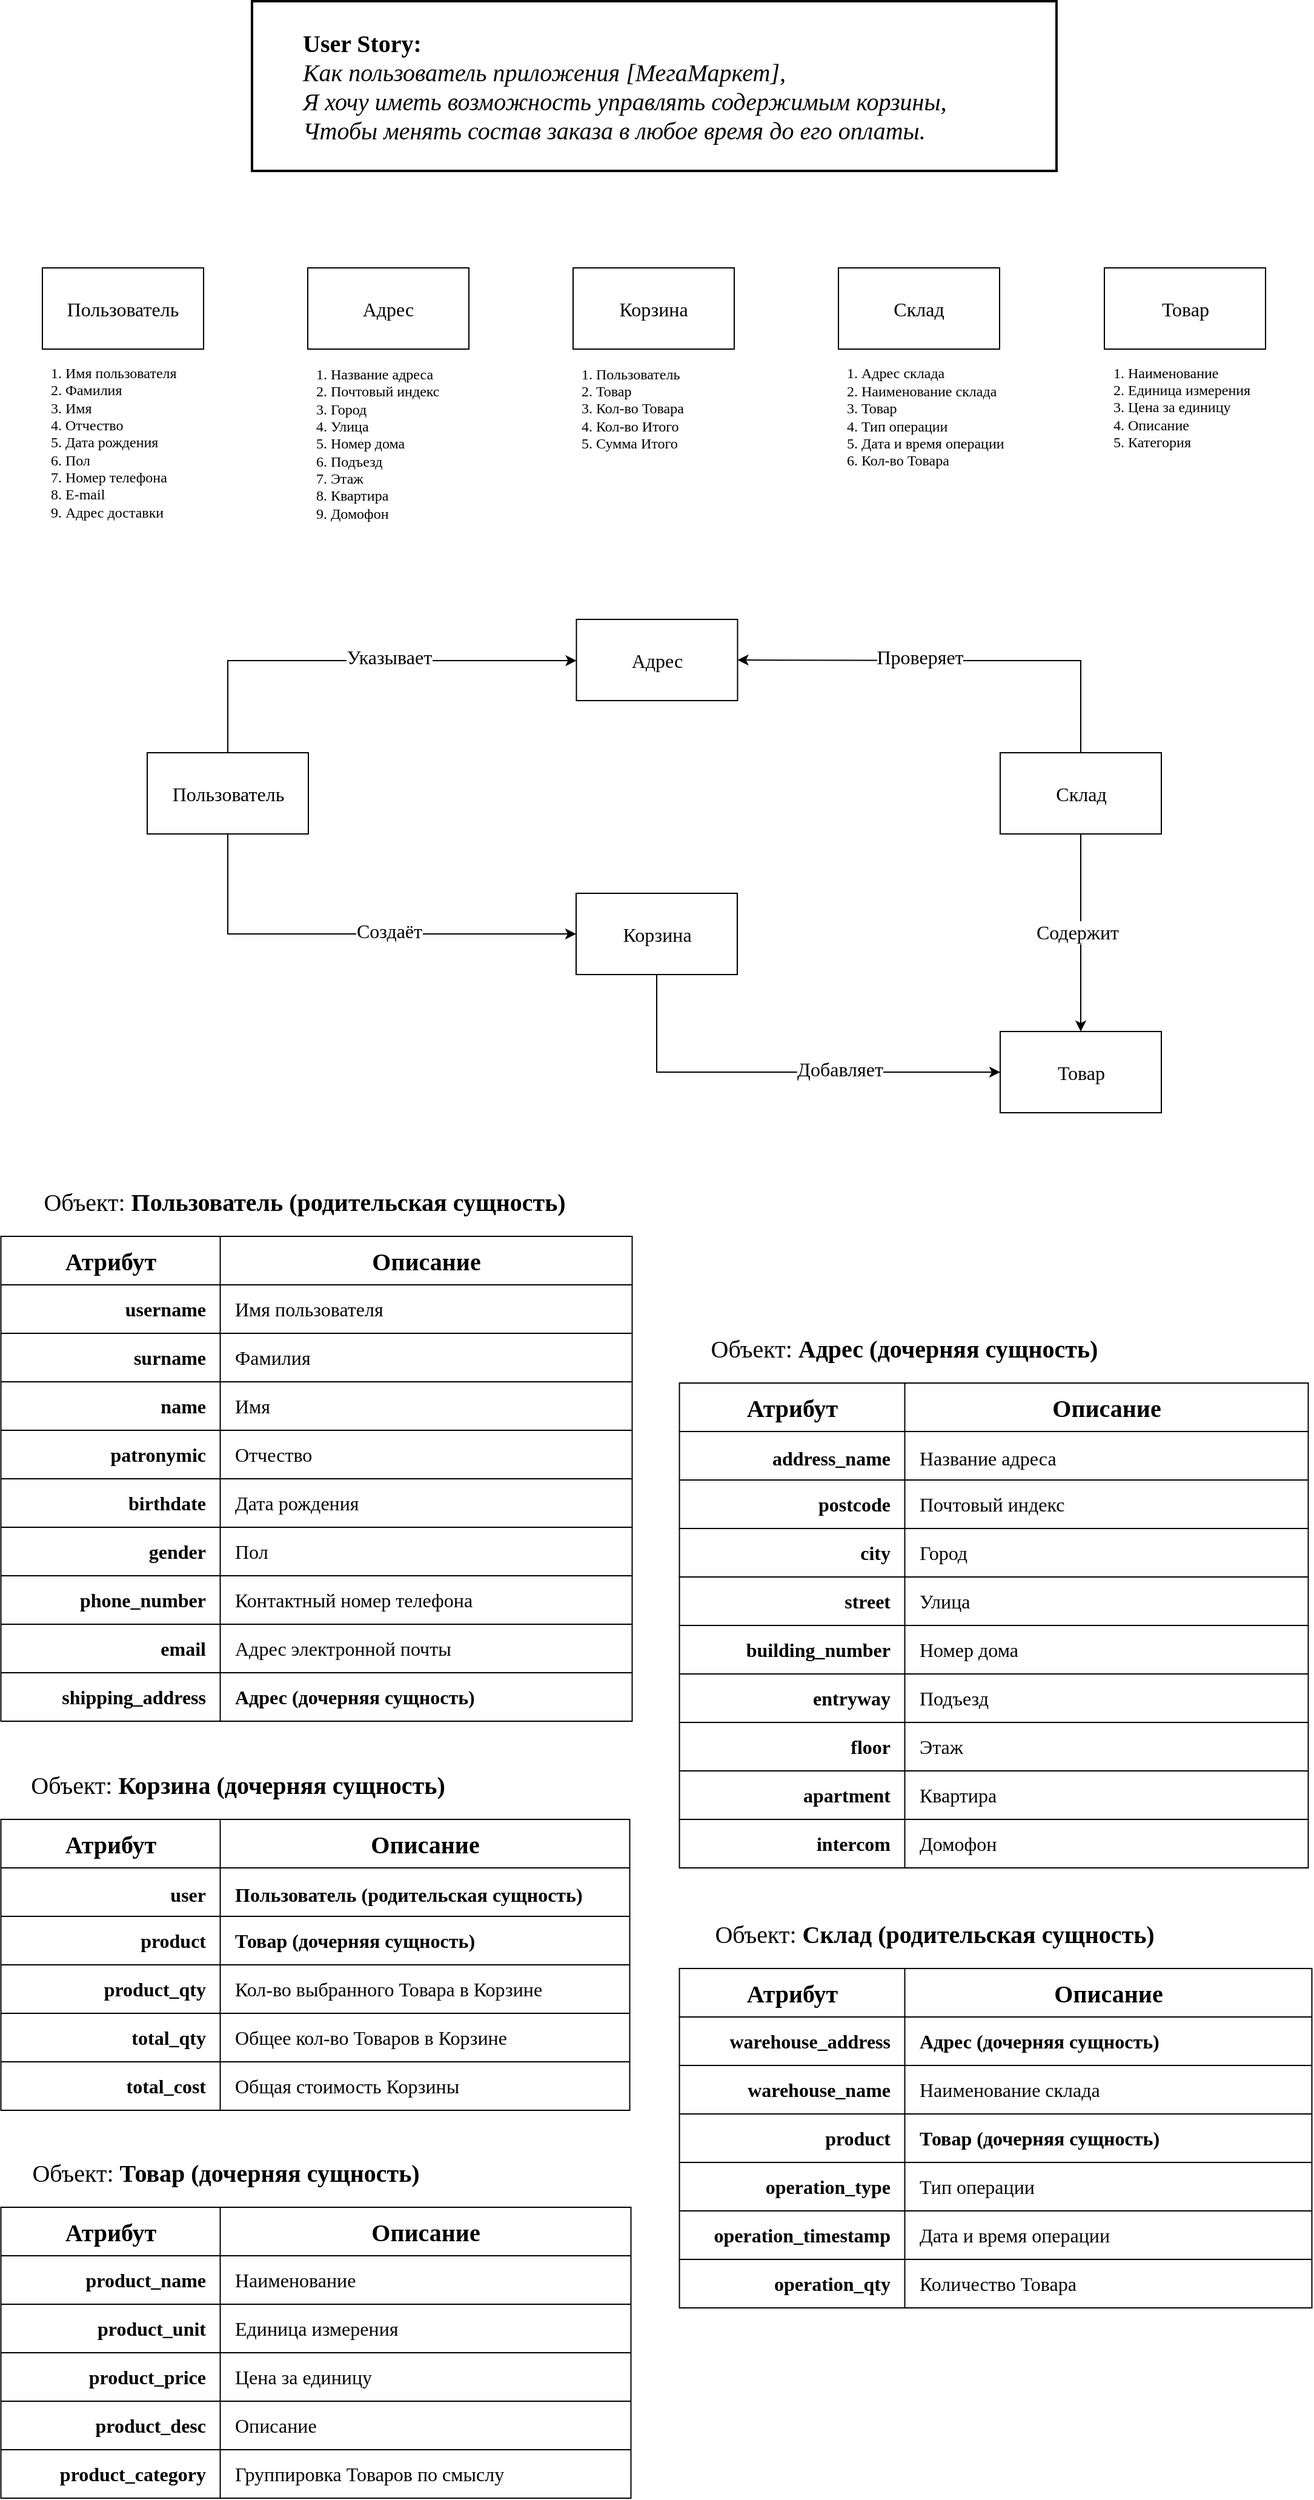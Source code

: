 <mxfile version="24.7.17">
  <diagram name="Страница — 1" id="MIVl5p1enr49xJksiQ6v">
    <mxGraphModel dx="2074" dy="1196" grid="1" gridSize="10" guides="1" tooltips="1" connect="1" arrows="1" fold="1" page="1" pageScale="1" pageWidth="1169" pageHeight="827" math="0" shadow="0">
      <root>
        <mxCell id="0" />
        <mxCell id="1" parent="0" />
        <mxCell id="6HJuL6y66GhY5XT-_tjK-1" value="&lt;blockquote style=&quot;margin: 0px 0px 0px 40px; border: none; padding: 0px; font-size: 20px;&quot;&gt;&lt;font style=&quot;font-size: 20px;&quot;&gt;&lt;b style=&quot;&quot;&gt;User Story:&amp;nbsp;&lt;br style=&quot;&quot;&gt;&lt;/b&gt;&lt;/font&gt;&lt;font style=&quot;font-size: 20px;&quot;&gt;&lt;em style=&quot;box-sizing: border-box;&quot;&gt;Как пользователь приложения [МегаМаркет],&lt;br style=&quot;&quot;&gt;&lt;/em&gt;&lt;/font&gt;&lt;font style=&quot;font-size: 20px;&quot;&gt;&lt;em style=&quot;box-sizing: border-box;&quot;&gt;Я хочу иметь возможность управлять содержимым корзины,&lt;br style=&quot;&quot;&gt;&lt;/em&gt;&lt;/font&gt;&lt;font style=&quot;font-size: 20px;&quot;&gt;&lt;em style=&quot;box-sizing: border-box;&quot;&gt;Чтобы менять состав заказа в любое время до его оплаты.&lt;/em&gt;&lt;/font&gt;&lt;/blockquote&gt;" style="whiteSpace=wrap;html=1;align=left;strokeWidth=2;fontFamily=Comic Sans MS;fontSize=17;spacing=2;" parent="1" vertex="1">
          <mxGeometry x="251" y="80" width="664" height="140" as="geometry" />
        </mxCell>
        <mxCell id="6OoKiLkSBYol4CkCHbGb-2" value="Пользователь" style="rounded=0;whiteSpace=wrap;html=1;fontFamily=Comic Sans MS;fontSize=16;" parent="1" vertex="1">
          <mxGeometry x="78" y="300" width="133" height="67" as="geometry" />
        </mxCell>
        <mxCell id="6OoKiLkSBYol4CkCHbGb-5" value="Корзина" style="rounded=0;whiteSpace=wrap;html=1;fontFamily=Comic Sans MS;fontSize=16;" parent="1" vertex="1">
          <mxGeometry x="516" y="300" width="133" height="67" as="geometry" />
        </mxCell>
        <mxCell id="6OoKiLkSBYol4CkCHbGb-6" value="Склад" style="rounded=0;whiteSpace=wrap;html=1;fontFamily=Comic Sans MS;fontSize=16;" parent="1" vertex="1">
          <mxGeometry x="735" y="300" width="133" height="67" as="geometry" />
        </mxCell>
        <mxCell id="6OoKiLkSBYol4CkCHbGb-7" value="Товар" style="rounded=0;whiteSpace=wrap;html=1;fontFamily=Comic Sans MS;fontSize=16;" parent="1" vertex="1">
          <mxGeometry x="954.5" y="300" width="133" height="67" as="geometry" />
        </mxCell>
        <mxCell id="6OoKiLkSBYol4CkCHbGb-8" value="&lt;ol style=&quot;font-size: 12px;&quot;&gt;&lt;li&gt;Имя пользователя&lt;/li&gt;&lt;li&gt;&lt;span style=&quot;background-color: initial;&quot;&gt;Фамилия&lt;/span&gt;&lt;br&gt;&lt;/li&gt;&lt;li style=&quot;font-size: 12px;&quot;&gt;Имя&lt;/li&gt;&lt;li style=&quot;font-size: 12px;&quot;&gt;Отчество&lt;/li&gt;&lt;li style=&quot;font-size: 12px;&quot;&gt;Дата рождения&lt;/li&gt;&lt;li style=&quot;font-size: 12px;&quot;&gt;Пол&lt;/li&gt;&lt;li style=&quot;font-size: 12px;&quot;&gt;Номер телефона&lt;/li&gt;&lt;li style=&quot;font-size: 12px;&quot;&gt;E-mail&lt;/li&gt;&lt;li style=&quot;font-size: 12px;&quot;&gt;Адрес доставки&lt;/li&gt;&lt;/ol&gt;" style="text;html=1;align=left;verticalAlign=middle;resizable=0;points=[];autosize=1;strokeColor=none;fillColor=none;fontFamily=Comic Sans MS;fontSize=12;horizontal=1;" parent="1" vertex="1">
          <mxGeometry x="55" y="359" width="170" height="170" as="geometry" />
        </mxCell>
        <mxCell id="6OoKiLkSBYol4CkCHbGb-9" value="&lt;ol style=&quot;font-size: 12px;&quot;&gt;&lt;li style=&quot;font-size: 12px;&quot;&gt;Наименование&lt;/li&gt;&lt;li style=&quot;font-size: 12px;&quot;&gt;Единица измерения&lt;/li&gt;&lt;li style=&quot;font-size: 12px;&quot;&gt;Цена за единицу&lt;/li&gt;&lt;li style=&quot;font-size: 12px;&quot;&gt;Описание&lt;/li&gt;&lt;li style=&quot;font-size: 12px;&quot;&gt;Категория&lt;/li&gt;&lt;/ol&gt;" style="text;html=1;align=left;verticalAlign=middle;resizable=0;points=[];autosize=1;strokeColor=none;fillColor=none;fontFamily=Comic Sans MS;fontSize=12;horizontal=1;" parent="1" vertex="1">
          <mxGeometry x="931.5" y="360" width="180" height="110" as="geometry" />
        </mxCell>
        <mxCell id="6OoKiLkSBYol4CkCHbGb-10" value="&lt;ol style=&quot;font-size: 12px;&quot;&gt;&lt;li style=&quot;font-size: 12px;&quot;&gt;Адрес склада&lt;/li&gt;&lt;li style=&quot;font-size: 12px;&quot;&gt;Наименование склада&lt;/li&gt;&lt;li style=&quot;font-size: 12px;&quot;&gt;Товар&lt;/li&gt;&lt;li style=&quot;font-size: 12px;&quot;&gt;&lt;span style=&quot;background-color: initial;&quot;&gt;Тип операции&lt;/span&gt;&lt;/li&gt;&lt;li style=&quot;font-size: 12px;&quot;&gt;&lt;span style=&quot;background-color: initial;&quot;&gt;Дата и время операции&lt;/span&gt;&lt;br&gt;&lt;/li&gt;&lt;li&gt;Кол-во Товара&lt;/li&gt;&lt;/ol&gt;" style="text;html=1;align=left;verticalAlign=middle;resizable=0;points=[];autosize=1;strokeColor=none;fillColor=none;fontFamily=Comic Sans MS;fontSize=12;horizontal=1;" parent="1" vertex="1">
          <mxGeometry x="712" y="363" width="200" height="120" as="geometry" />
        </mxCell>
        <mxCell id="6OoKiLkSBYol4CkCHbGb-11" value="&lt;ol style=&quot;font-size: 12px;&quot;&gt;&lt;li style=&quot;font-size: 12px;&quot;&gt;Пользователь&lt;/li&gt;&lt;li style=&quot;font-size: 12px;&quot;&gt;Товар&lt;/li&gt;&lt;li style=&quot;font-size: 12px;&quot;&gt;Кол-во Товара&lt;/li&gt;&lt;li style=&quot;font-size: 12px;&quot;&gt;Кол-во Итого&lt;/li&gt;&lt;li style=&quot;font-size: 12px;&quot;&gt;Сумма Итого&lt;/li&gt;&lt;/ol&gt;" style="text;html=1;align=left;verticalAlign=middle;resizable=0;points=[];autosize=1;strokeColor=none;fillColor=none;fontFamily=Comic Sans MS;fontSize=12;horizontal=1;" parent="1" vertex="1">
          <mxGeometry x="493" y="361" width="150" height="110" as="geometry" />
        </mxCell>
        <mxCell id="6OoKiLkSBYol4CkCHbGb-67" value="" style="edgeStyle=orthogonalEdgeStyle;rounded=0;orthogonalLoop=1;jettySize=auto;html=1;fontFamily=Comic Sans MS;fontSize=16;exitX=0.5;exitY=0;exitDx=0;exitDy=0;" parent="1" source="6OoKiLkSBYol4CkCHbGb-14" target="6OoKiLkSBYol4CkCHbGb-66" edge="1">
          <mxGeometry relative="1" as="geometry">
            <mxPoint x="231.25" y="684" as="sourcePoint" />
            <Array as="points">
              <mxPoint x="230.5" y="624" />
            </Array>
          </mxGeometry>
        </mxCell>
        <mxCell id="6OoKiLkSBYol4CkCHbGb-68" value="Указывает" style="edgeLabel;html=1;align=center;verticalAlign=middle;resizable=0;points=[];fontFamily=Comic Sans MS;fontSize=16;" parent="6OoKiLkSBYol4CkCHbGb-67" vertex="1" connectable="0">
          <mxGeometry x="0.159" y="1" relative="1" as="geometry">
            <mxPoint x="-2" y="-2" as="offset" />
          </mxGeometry>
        </mxCell>
        <mxCell id="0-SV4qLPW00CwRF8PgyE-1" style="edgeStyle=orthogonalEdgeStyle;rounded=0;orthogonalLoop=1;jettySize=auto;html=1;fontFamily=Comic Sans MS;fontSize=16;exitX=0.5;exitY=1;exitDx=0;exitDy=0;entryX=0;entryY=0.5;entryDx=0;entryDy=0;" parent="1" source="6OoKiLkSBYol4CkCHbGb-14" target="6OoKiLkSBYol4CkCHbGb-17" edge="1">
          <mxGeometry relative="1" as="geometry">
            <mxPoint x="231" y="790" as="sourcePoint" />
            <Array as="points">
              <mxPoint x="231.5" y="850" />
            </Array>
          </mxGeometry>
        </mxCell>
        <mxCell id="0-SV4qLPW00CwRF8PgyE-18" value="Создаёт" style="edgeLabel;html=1;align=center;verticalAlign=middle;resizable=0;points=[];fontFamily=Comic Sans MS;fontSize=16;" parent="0-SV4qLPW00CwRF8PgyE-1" vertex="1" connectable="0">
          <mxGeometry x="0.031" relative="1" as="geometry">
            <mxPoint x="25" y="-3" as="offset" />
          </mxGeometry>
        </mxCell>
        <mxCell id="6OoKiLkSBYol4CkCHbGb-14" value="Пользователь" style="rounded=0;whiteSpace=wrap;html=1;fontFamily=Comic Sans MS;fontSize=16;" parent="1" vertex="1">
          <mxGeometry x="164.5" y="700" width="133" height="67" as="geometry" />
        </mxCell>
        <mxCell id="6OoKiLkSBYol4CkCHbGb-351" style="edgeStyle=orthogonalEdgeStyle;rounded=0;orthogonalLoop=1;jettySize=auto;html=1;entryX=0.5;entryY=0;entryDx=0;entryDy=0;fontFamily=Comic Sans MS;fontSize=16;exitX=0.5;exitY=1;exitDx=0;exitDy=0;" parent="1" source="6OoKiLkSBYol4CkCHbGb-18" target="6OoKiLkSBYol4CkCHbGb-19" edge="1">
          <mxGeometry relative="1" as="geometry">
            <Array as="points" />
            <mxPoint x="639.25" y="1053" as="targetPoint" />
            <mxPoint x="842.75" y="970.0" as="sourcePoint" />
          </mxGeometry>
        </mxCell>
        <mxCell id="0-SV4qLPW00CwRF8PgyE-20" value="&lt;span style=&quot;font-size: 16px;&quot;&gt;Содержит&lt;/span&gt;" style="edgeLabel;html=1;align=center;verticalAlign=middle;resizable=0;points=[];fontFamily=Comic Sans MS;fontSize=16;" parent="6OoKiLkSBYol4CkCHbGb-351" vertex="1" connectable="0">
          <mxGeometry x="0.094" y="1" relative="1" as="geometry">
            <mxPoint x="-4" y="-8" as="offset" />
          </mxGeometry>
        </mxCell>
        <mxCell id="0-SV4qLPW00CwRF8PgyE-2" style="edgeStyle=orthogonalEdgeStyle;rounded=0;orthogonalLoop=1;jettySize=auto;html=1;entryX=0;entryY=0.5;entryDx=0;entryDy=0;fontFamily=Comic Sans MS;fontSize=16;exitX=0.5;exitY=1;exitDx=0;exitDy=0;" parent="1" source="6OoKiLkSBYol4CkCHbGb-17" target="6OoKiLkSBYol4CkCHbGb-19" edge="1">
          <mxGeometry relative="1" as="geometry">
            <Array as="points">
              <mxPoint x="585.5" y="964" />
            </Array>
          </mxGeometry>
        </mxCell>
        <mxCell id="0-SV4qLPW00CwRF8PgyE-19" value="Добавляет" style="edgeLabel;html=1;align=center;verticalAlign=middle;resizable=0;points=[];fontFamily=Comic Sans MS;fontSize=16;" parent="0-SV4qLPW00CwRF8PgyE-2" vertex="1" connectable="0">
          <mxGeometry x="-0.267" y="-3" relative="1" as="geometry">
            <mxPoint x="98" y="-6" as="offset" />
          </mxGeometry>
        </mxCell>
        <mxCell id="6OoKiLkSBYol4CkCHbGb-17" value="Корзина" style="rounded=0;whiteSpace=wrap;html=1;fontFamily=Comic Sans MS;fontSize=16;" parent="1" vertex="1">
          <mxGeometry x="518.5" y="816" width="133" height="67" as="geometry" />
        </mxCell>
        <mxCell id="0-SV4qLPW00CwRF8PgyE-21" style="edgeStyle=orthogonalEdgeStyle;rounded=0;orthogonalLoop=1;jettySize=auto;html=1;entryX=1;entryY=0.5;entryDx=0;entryDy=0;fontFamily=Comic Sans MS;fontSize=16;exitX=0.5;exitY=0;exitDx=0;exitDy=0;" parent="1" source="6OoKiLkSBYol4CkCHbGb-18" target="6OoKiLkSBYol4CkCHbGb-66" edge="1">
          <mxGeometry relative="1" as="geometry">
            <mxPoint x="935.25" y="684" as="sourcePoint" />
            <Array as="points">
              <mxPoint x="935.5" y="624" />
              <mxPoint x="830.5" y="624" />
            </Array>
          </mxGeometry>
        </mxCell>
        <mxCell id="0-SV4qLPW00CwRF8PgyE-22" value="Проверяет" style="edgeLabel;html=1;align=center;verticalAlign=middle;resizable=0;points=[];fontFamily=Comic Sans MS;fontSize=16;" parent="0-SV4qLPW00CwRF8PgyE-21" vertex="1" connectable="0">
          <mxGeometry x="0.191" y="1" relative="1" as="geometry">
            <mxPoint x="5" y="-4" as="offset" />
          </mxGeometry>
        </mxCell>
        <mxCell id="6OoKiLkSBYol4CkCHbGb-18" value="Склад" style="rounded=0;whiteSpace=wrap;html=1;fontFamily=Comic Sans MS;fontSize=16;" parent="1" vertex="1">
          <mxGeometry x="868.5" y="700" width="133" height="67" as="geometry" />
        </mxCell>
        <mxCell id="6OoKiLkSBYol4CkCHbGb-19" value="Товар" style="rounded=0;whiteSpace=wrap;html=1;fontFamily=Comic Sans MS;fontSize=16;" parent="1" vertex="1">
          <mxGeometry x="868.5" y="930" width="133" height="67" as="geometry" />
        </mxCell>
        <mxCell id="6OoKiLkSBYol4CkCHbGb-26" value="" style="shape=table;startSize=0;container=1;collapsible=0;childLayout=tableLayout;fontFamily=Comic Sans MS;fontSize=16;" parent="1" vertex="1">
          <mxGeometry x="43.75" y="1099" width="521.0" height="400" as="geometry" />
        </mxCell>
        <mxCell id="0-SV4qLPW00CwRF8PgyE-6" style="shape=tableRow;horizontal=0;startSize=0;swimlaneHead=0;swimlaneBody=0;strokeColor=inherit;top=0;left=0;bottom=0;right=0;collapsible=0;dropTarget=0;fillColor=none;points=[[0,0.5],[1,0.5]];portConstraint=eastwest;fontFamily=Comic Sans MS;fontSize=16;align=center;" parent="6OoKiLkSBYol4CkCHbGb-26" vertex="1">
          <mxGeometry width="521.0" height="40" as="geometry" />
        </mxCell>
        <mxCell id="0-SV4qLPW00CwRF8PgyE-7" value="&lt;b style=&quot;font-size: 20px;&quot;&gt;Атрибут&lt;/b&gt;" style="shape=partialRectangle;html=1;whiteSpace=wrap;connectable=0;strokeColor=inherit;overflow=hidden;fillColor=none;top=0;left=0;bottom=0;right=0;pointerEvents=1;fontFamily=Comic Sans MS;fontSize=20;align=center;spacingRight=0;" parent="0-SV4qLPW00CwRF8PgyE-6" vertex="1">
          <mxGeometry width="181" height="40" as="geometry">
            <mxRectangle width="181" height="40" as="alternateBounds" />
          </mxGeometry>
        </mxCell>
        <mxCell id="0-SV4qLPW00CwRF8PgyE-8" value="&lt;b style=&quot;font-size: 20px;&quot;&gt;Описание&lt;/b&gt;" style="shape=partialRectangle;html=1;whiteSpace=wrap;connectable=0;strokeColor=inherit;overflow=hidden;fillColor=none;top=0;left=0;bottom=0;right=0;pointerEvents=1;fontFamily=Comic Sans MS;fontSize=20;" parent="0-SV4qLPW00CwRF8PgyE-6" vertex="1">
          <mxGeometry x="181" width="340" height="40" as="geometry">
            <mxRectangle width="340" height="40" as="alternateBounds" />
          </mxGeometry>
        </mxCell>
        <mxCell id="6OoKiLkSBYol4CkCHbGb-27" value="" style="shape=tableRow;horizontal=0;startSize=0;swimlaneHead=0;swimlaneBody=0;strokeColor=inherit;top=0;left=0;bottom=0;right=0;collapsible=0;dropTarget=0;fillColor=none;points=[[0,0.5],[1,0.5]];portConstraint=eastwest;fontFamily=Comic Sans MS;fontSize=16;align=center;" parent="6OoKiLkSBYol4CkCHbGb-26" vertex="1">
          <mxGeometry y="40" width="521.0" height="40" as="geometry" />
        </mxCell>
        <mxCell id="6OoKiLkSBYol4CkCHbGb-29" value="&lt;span style=&quot;&quot;&gt;username&lt;/span&gt;" style="shape=partialRectangle;html=1;whiteSpace=wrap;connectable=0;strokeColor=inherit;overflow=hidden;fillColor=none;top=0;left=0;bottom=0;right=0;pointerEvents=1;fontFamily=Comic Sans MS;fontSize=16;align=right;spacingRight=10;fontStyle=1" parent="6OoKiLkSBYol4CkCHbGb-27" vertex="1">
          <mxGeometry width="181" height="40" as="geometry">
            <mxRectangle width="181" height="40" as="alternateBounds" />
          </mxGeometry>
        </mxCell>
        <mxCell id="6OoKiLkSBYol4CkCHbGb-30" value="&lt;span style=&quot;&quot;&gt;Имя пользователя&lt;/span&gt;" style="shape=partialRectangle;html=1;whiteSpace=wrap;connectable=0;strokeColor=inherit;overflow=hidden;fillColor=none;top=0;left=0;bottom=0;right=0;pointerEvents=1;fontFamily=Comic Sans MS;fontSize=16;spacingLeft=10;align=left;" parent="6OoKiLkSBYol4CkCHbGb-27" vertex="1">
          <mxGeometry x="181" width="340" height="40" as="geometry">
            <mxRectangle width="340" height="40" as="alternateBounds" />
          </mxGeometry>
        </mxCell>
        <mxCell id="6OoKiLkSBYol4CkCHbGb-31" value="" style="shape=tableRow;horizontal=0;startSize=0;swimlaneHead=0;swimlaneBody=0;strokeColor=inherit;top=0;left=0;bottom=0;right=0;collapsible=0;dropTarget=0;fillColor=none;points=[[0,0.5],[1,0.5]];portConstraint=eastwest;fontFamily=Comic Sans MS;fontSize=16;" parent="6OoKiLkSBYol4CkCHbGb-26" vertex="1">
          <mxGeometry y="80" width="521.0" height="40" as="geometry" />
        </mxCell>
        <mxCell id="6OoKiLkSBYol4CkCHbGb-33" value="surname" style="shape=partialRectangle;html=1;whiteSpace=wrap;connectable=0;strokeColor=inherit;overflow=hidden;fillColor=none;top=0;left=0;bottom=0;right=0;pointerEvents=1;fontFamily=Comic Sans MS;fontSize=16;align=right;spacingRight=10;fontStyle=1" parent="6OoKiLkSBYol4CkCHbGb-31" vertex="1">
          <mxGeometry width="181" height="40" as="geometry">
            <mxRectangle width="181" height="40" as="alternateBounds" />
          </mxGeometry>
        </mxCell>
        <mxCell id="6OoKiLkSBYol4CkCHbGb-34" value="Фамилия" style="shape=partialRectangle;html=1;whiteSpace=wrap;connectable=0;strokeColor=inherit;overflow=hidden;fillColor=none;top=0;left=0;bottom=0;right=0;pointerEvents=1;fontFamily=Comic Sans MS;fontSize=16;align=left;spacingLeft=10;" parent="6OoKiLkSBYol4CkCHbGb-31" vertex="1">
          <mxGeometry x="181" width="340" height="40" as="geometry">
            <mxRectangle width="340" height="40" as="alternateBounds" />
          </mxGeometry>
        </mxCell>
        <mxCell id="6OoKiLkSBYol4CkCHbGb-35" value="" style="shape=tableRow;horizontal=0;startSize=0;swimlaneHead=0;swimlaneBody=0;strokeColor=inherit;top=0;left=0;bottom=0;right=0;collapsible=0;dropTarget=0;fillColor=none;points=[[0,0.5],[1,0.5]];portConstraint=eastwest;fontFamily=Comic Sans MS;fontSize=16;" parent="6OoKiLkSBYol4CkCHbGb-26" vertex="1">
          <mxGeometry y="120" width="521.0" height="40" as="geometry" />
        </mxCell>
        <mxCell id="6OoKiLkSBYol4CkCHbGb-37" value="name" style="shape=partialRectangle;html=1;whiteSpace=wrap;connectable=0;strokeColor=inherit;overflow=hidden;fillColor=none;top=0;left=0;bottom=0;right=0;pointerEvents=1;fontFamily=Comic Sans MS;fontSize=16;align=right;spacingRight=10;fontStyle=1" parent="6OoKiLkSBYol4CkCHbGb-35" vertex="1">
          <mxGeometry width="181" height="40" as="geometry">
            <mxRectangle width="181" height="40" as="alternateBounds" />
          </mxGeometry>
        </mxCell>
        <mxCell id="6OoKiLkSBYol4CkCHbGb-38" value="Имя" style="shape=partialRectangle;html=1;whiteSpace=wrap;connectable=0;strokeColor=inherit;overflow=hidden;fillColor=none;top=0;left=0;bottom=0;right=0;pointerEvents=1;fontFamily=Comic Sans MS;fontSize=16;align=left;spacingLeft=10;" parent="6OoKiLkSBYol4CkCHbGb-35" vertex="1">
          <mxGeometry x="181" width="340" height="40" as="geometry">
            <mxRectangle width="340" height="40" as="alternateBounds" />
          </mxGeometry>
        </mxCell>
        <mxCell id="6OoKiLkSBYol4CkCHbGb-39" value="" style="shape=tableRow;horizontal=0;startSize=0;swimlaneHead=0;swimlaneBody=0;strokeColor=inherit;top=0;left=0;bottom=0;right=0;collapsible=0;dropTarget=0;fillColor=none;points=[[0,0.5],[1,0.5]];portConstraint=eastwest;fontFamily=Comic Sans MS;fontSize=16;" parent="6OoKiLkSBYol4CkCHbGb-26" vertex="1">
          <mxGeometry y="160" width="521.0" height="40" as="geometry" />
        </mxCell>
        <mxCell id="6OoKiLkSBYol4CkCHbGb-41" value="patronymic" style="shape=partialRectangle;html=1;whiteSpace=wrap;connectable=0;strokeColor=inherit;overflow=hidden;fillColor=none;top=0;left=0;bottom=0;right=0;pointerEvents=1;fontFamily=Comic Sans MS;fontSize=16;align=right;spacingRight=10;fontStyle=1" parent="6OoKiLkSBYol4CkCHbGb-39" vertex="1">
          <mxGeometry width="181" height="40" as="geometry">
            <mxRectangle width="181" height="40" as="alternateBounds" />
          </mxGeometry>
        </mxCell>
        <mxCell id="6OoKiLkSBYol4CkCHbGb-42" value="Отчество" style="shape=partialRectangle;html=1;whiteSpace=wrap;connectable=0;strokeColor=inherit;overflow=hidden;fillColor=none;top=0;left=0;bottom=0;right=0;pointerEvents=1;fontFamily=Comic Sans MS;fontSize=16;align=left;spacingLeft=10;" parent="6OoKiLkSBYol4CkCHbGb-39" vertex="1">
          <mxGeometry x="181" width="340" height="40" as="geometry">
            <mxRectangle width="340" height="40" as="alternateBounds" />
          </mxGeometry>
        </mxCell>
        <mxCell id="6OoKiLkSBYol4CkCHbGb-43" value="" style="shape=tableRow;horizontal=0;startSize=0;swimlaneHead=0;swimlaneBody=0;strokeColor=inherit;top=0;left=0;bottom=0;right=0;collapsible=0;dropTarget=0;fillColor=none;points=[[0,0.5],[1,0.5]];portConstraint=eastwest;fontFamily=Comic Sans MS;fontSize=16;" parent="6OoKiLkSBYol4CkCHbGb-26" vertex="1">
          <mxGeometry y="200" width="521.0" height="40" as="geometry" />
        </mxCell>
        <mxCell id="6OoKiLkSBYol4CkCHbGb-45" value="birthdate" style="shape=partialRectangle;html=1;whiteSpace=wrap;connectable=0;strokeColor=inherit;overflow=hidden;fillColor=none;top=0;left=0;bottom=0;right=0;pointerEvents=1;fontFamily=Comic Sans MS;fontSize=16;align=right;spacingRight=10;fontStyle=1" parent="6OoKiLkSBYol4CkCHbGb-43" vertex="1">
          <mxGeometry width="181" height="40" as="geometry">
            <mxRectangle width="181" height="40" as="alternateBounds" />
          </mxGeometry>
        </mxCell>
        <mxCell id="6OoKiLkSBYol4CkCHbGb-46" value="&lt;span style=&quot;text-align: right;&quot;&gt;Дата рождения&lt;/span&gt;" style="shape=partialRectangle;html=1;whiteSpace=wrap;connectable=0;strokeColor=inherit;overflow=hidden;fillColor=none;top=0;left=0;bottom=0;right=0;pointerEvents=1;fontFamily=Comic Sans MS;fontSize=16;align=left;spacingLeft=10;" parent="6OoKiLkSBYol4CkCHbGb-43" vertex="1">
          <mxGeometry x="181" width="340" height="40" as="geometry">
            <mxRectangle width="340" height="40" as="alternateBounds" />
          </mxGeometry>
        </mxCell>
        <mxCell id="6OoKiLkSBYol4CkCHbGb-47" value="" style="shape=tableRow;horizontal=0;startSize=0;swimlaneHead=0;swimlaneBody=0;strokeColor=inherit;top=0;left=0;bottom=0;right=0;collapsible=0;dropTarget=0;fillColor=none;points=[[0,0.5],[1,0.5]];portConstraint=eastwest;fontFamily=Comic Sans MS;fontSize=16;" parent="6OoKiLkSBYol4CkCHbGb-26" vertex="1">
          <mxGeometry y="240" width="521.0" height="40" as="geometry" />
        </mxCell>
        <mxCell id="6OoKiLkSBYol4CkCHbGb-49" value="gender" style="shape=partialRectangle;html=1;whiteSpace=wrap;connectable=0;strokeColor=inherit;overflow=hidden;fillColor=none;top=0;left=0;bottom=0;right=0;pointerEvents=1;fontFamily=Comic Sans MS;fontSize=16;align=right;spacingRight=10;fontStyle=1" parent="6OoKiLkSBYol4CkCHbGb-47" vertex="1">
          <mxGeometry width="181" height="40" as="geometry">
            <mxRectangle width="181" height="40" as="alternateBounds" />
          </mxGeometry>
        </mxCell>
        <mxCell id="6OoKiLkSBYol4CkCHbGb-50" value="Пол" style="shape=partialRectangle;html=1;whiteSpace=wrap;connectable=0;strokeColor=inherit;overflow=hidden;fillColor=none;top=0;left=0;bottom=0;right=0;pointerEvents=1;fontFamily=Comic Sans MS;fontSize=16;align=left;spacingLeft=10;" parent="6OoKiLkSBYol4CkCHbGb-47" vertex="1">
          <mxGeometry x="181" width="340" height="40" as="geometry">
            <mxRectangle width="340" height="40" as="alternateBounds" />
          </mxGeometry>
        </mxCell>
        <mxCell id="6OoKiLkSBYol4CkCHbGb-51" value="" style="shape=tableRow;horizontal=0;startSize=0;swimlaneHead=0;swimlaneBody=0;strokeColor=inherit;top=0;left=0;bottom=0;right=0;collapsible=0;dropTarget=0;fillColor=none;points=[[0,0.5],[1,0.5]];portConstraint=eastwest;fontFamily=Comic Sans MS;fontSize=16;" parent="6OoKiLkSBYol4CkCHbGb-26" vertex="1">
          <mxGeometry y="280" width="521.0" height="40" as="geometry" />
        </mxCell>
        <mxCell id="6OoKiLkSBYol4CkCHbGb-53" value="phone_number" style="shape=partialRectangle;html=1;whiteSpace=wrap;connectable=0;strokeColor=inherit;overflow=hidden;fillColor=none;top=0;left=0;bottom=0;right=0;pointerEvents=1;fontFamily=Comic Sans MS;fontSize=16;align=right;spacingRight=10;fontStyle=1" parent="6OoKiLkSBYol4CkCHbGb-51" vertex="1">
          <mxGeometry width="181" height="40" as="geometry">
            <mxRectangle width="181" height="40" as="alternateBounds" />
          </mxGeometry>
        </mxCell>
        <mxCell id="6OoKiLkSBYol4CkCHbGb-54" value="&lt;span style=&quot;text-align: right;&quot;&gt;Контактный номер телефона&lt;/span&gt;" style="shape=partialRectangle;html=1;whiteSpace=wrap;connectable=0;strokeColor=inherit;overflow=hidden;fillColor=none;top=0;left=0;bottom=0;right=0;pointerEvents=1;fontFamily=Comic Sans MS;fontSize=16;align=left;spacingLeft=10;" parent="6OoKiLkSBYol4CkCHbGb-51" vertex="1">
          <mxGeometry x="181" width="340" height="40" as="geometry">
            <mxRectangle width="340" height="40" as="alternateBounds" />
          </mxGeometry>
        </mxCell>
        <mxCell id="6OoKiLkSBYol4CkCHbGb-55" value="" style="shape=tableRow;horizontal=0;startSize=0;swimlaneHead=0;swimlaneBody=0;strokeColor=inherit;top=0;left=0;bottom=0;right=0;collapsible=0;dropTarget=0;fillColor=none;points=[[0,0.5],[1,0.5]];portConstraint=eastwest;fontFamily=Comic Sans MS;fontSize=16;" parent="6OoKiLkSBYol4CkCHbGb-26" vertex="1">
          <mxGeometry y="320" width="521.0" height="40" as="geometry" />
        </mxCell>
        <mxCell id="6OoKiLkSBYol4CkCHbGb-57" value="email" style="shape=partialRectangle;html=1;whiteSpace=wrap;connectable=0;strokeColor=inherit;overflow=hidden;fillColor=none;top=0;left=0;bottom=0;right=0;pointerEvents=1;fontFamily=Comic Sans MS;fontSize=16;align=right;spacingRight=10;fontStyle=1" parent="6OoKiLkSBYol4CkCHbGb-55" vertex="1">
          <mxGeometry width="181" height="40" as="geometry">
            <mxRectangle width="181" height="40" as="alternateBounds" />
          </mxGeometry>
        </mxCell>
        <mxCell id="6OoKiLkSBYol4CkCHbGb-58" value="Адрес электронной почты" style="shape=partialRectangle;html=1;whiteSpace=wrap;connectable=0;strokeColor=inherit;overflow=hidden;fillColor=none;top=0;left=0;bottom=0;right=0;pointerEvents=1;fontFamily=Comic Sans MS;fontSize=16;align=left;spacingLeft=10;" parent="6OoKiLkSBYol4CkCHbGb-55" vertex="1">
          <mxGeometry x="181" width="340" height="40" as="geometry">
            <mxRectangle width="340" height="40" as="alternateBounds" />
          </mxGeometry>
        </mxCell>
        <mxCell id="6OoKiLkSBYol4CkCHbGb-59" value="" style="shape=tableRow;horizontal=0;startSize=0;swimlaneHead=0;swimlaneBody=0;strokeColor=inherit;top=0;left=0;bottom=0;right=0;collapsible=0;dropTarget=0;fillColor=none;points=[[0,0.5],[1,0.5]];portConstraint=eastwest;fontFamily=Comic Sans MS;fontSize=16;" parent="6OoKiLkSBYol4CkCHbGb-26" vertex="1">
          <mxGeometry y="360" width="521.0" height="40" as="geometry" />
        </mxCell>
        <mxCell id="6OoKiLkSBYol4CkCHbGb-61" value="shipping_address" style="shape=partialRectangle;html=1;whiteSpace=wrap;connectable=0;strokeColor=inherit;overflow=hidden;fillColor=none;top=0;left=0;bottom=0;right=0;pointerEvents=1;fontFamily=Comic Sans MS;fontSize=16;align=right;spacingRight=10;fontStyle=1" parent="6OoKiLkSBYol4CkCHbGb-59" vertex="1">
          <mxGeometry width="181" height="40" as="geometry">
            <mxRectangle width="181" height="40" as="alternateBounds" />
          </mxGeometry>
        </mxCell>
        <mxCell id="6OoKiLkSBYol4CkCHbGb-62" value="&lt;b&gt;Адрес (дочерняя сущность)&lt;/b&gt;" style="shape=partialRectangle;html=1;whiteSpace=wrap;connectable=0;strokeColor=inherit;overflow=hidden;fillColor=none;top=0;left=0;bottom=0;right=0;pointerEvents=1;fontFamily=Comic Sans MS;fontSize=16;align=left;spacingLeft=10;" parent="6OoKiLkSBYol4CkCHbGb-59" vertex="1">
          <mxGeometry x="181" width="340" height="40" as="geometry">
            <mxRectangle width="340" height="40" as="alternateBounds" />
          </mxGeometry>
        </mxCell>
        <mxCell id="6OoKiLkSBYol4CkCHbGb-63" value="Объект: &lt;b&gt;Пользователь (родительская сущность)&lt;/b&gt;" style="text;html=1;align=center;verticalAlign=middle;resizable=0;points=[];autosize=1;strokeColor=none;fillColor=none;fontSize=20;fontFamily=Comic Sans MS;" parent="1" vertex="1">
          <mxGeometry x="43.75" y="1050" width="500" height="40" as="geometry" />
        </mxCell>
        <mxCell id="6OoKiLkSBYol4CkCHbGb-64" value="Адрес" style="rounded=0;whiteSpace=wrap;html=1;fontFamily=Comic Sans MS;fontSize=16;" parent="1" vertex="1">
          <mxGeometry x="297" y="300" width="133" height="67" as="geometry" />
        </mxCell>
        <mxCell id="6OoKiLkSBYol4CkCHbGb-65" value="&lt;ol style=&quot;font-size: 12px;&quot;&gt;&lt;li&gt;&lt;span style=&quot;background-color: initial;&quot;&gt;Название адреса&lt;/span&gt;&lt;/li&gt;&lt;li&gt;&lt;span style=&quot;background-color: initial;&quot;&gt;Почтовый индекс&lt;/span&gt;&lt;br&gt;&lt;/li&gt;&lt;li style=&quot;font-size: 12px;&quot;&gt;&lt;span style=&quot;background-color: initial;&quot;&gt;Город&lt;/span&gt;&lt;/li&gt;&lt;li style=&quot;font-size: 12px;&quot;&gt;&lt;span style=&quot;background-color: initial;&quot;&gt;Улица&lt;/span&gt;&lt;/li&gt;&lt;li style=&quot;font-size: 12px;&quot;&gt;&lt;span style=&quot;background-color: initial;&quot;&gt;Номер дома&lt;/span&gt;&lt;br&gt;&lt;/li&gt;&lt;li style=&quot;font-size: 12px;&quot;&gt;&lt;span style=&quot;background-color: initial;&quot;&gt;Подъезд&lt;/span&gt;&lt;/li&gt;&lt;li style=&quot;font-size: 12px;&quot;&gt;&lt;span style=&quot;background-color: initial;&quot;&gt;Этаж&lt;/span&gt;&lt;/li&gt;&lt;li style=&quot;font-size: 12px;&quot;&gt;&lt;span style=&quot;background-color: initial;&quot;&gt;Квартира&lt;/span&gt;&lt;/li&gt;&lt;li style=&quot;font-size: 12px;&quot;&gt;&lt;span style=&quot;background-color: initial;&quot;&gt;Домофон&lt;/span&gt;&lt;/li&gt;&lt;/ol&gt;" style="text;html=1;align=left;verticalAlign=middle;resizable=0;points=[];autosize=1;strokeColor=none;fillColor=none;fontFamily=Comic Sans MS;fontSize=12;horizontal=1;" parent="1" vertex="1">
          <mxGeometry x="274" y="360" width="170" height="170" as="geometry" />
        </mxCell>
        <mxCell id="6OoKiLkSBYol4CkCHbGb-66" value="Адрес" style="rounded=0;whiteSpace=wrap;html=1;fontFamily=Comic Sans MS;fontSize=16;" parent="1" vertex="1">
          <mxGeometry x="518.75" y="590" width="133" height="67" as="geometry" />
        </mxCell>
        <mxCell id="6OoKiLkSBYol4CkCHbGb-69" value="" style="shape=table;startSize=0;container=1;collapsible=0;childLayout=tableLayout;fontFamily=Comic Sans MS;fontSize=16;" parent="1" vertex="1">
          <mxGeometry x="603.75" y="1220" width="519" height="400" as="geometry" />
        </mxCell>
        <mxCell id="0-SV4qLPW00CwRF8PgyE-9" style="shape=tableRow;horizontal=0;startSize=0;swimlaneHead=0;swimlaneBody=0;strokeColor=inherit;top=0;left=0;bottom=0;right=0;collapsible=0;dropTarget=0;fillColor=none;points=[[0,0.5],[1,0.5]];portConstraint=eastwest;fontFamily=Comic Sans MS;fontSize=16;align=center;" parent="6OoKiLkSBYol4CkCHbGb-69" vertex="1">
          <mxGeometry width="519" height="40" as="geometry" />
        </mxCell>
        <mxCell id="0-SV4qLPW00CwRF8PgyE-10" value="&lt;b&gt;Атрибут&lt;/b&gt;" style="shape=partialRectangle;html=1;whiteSpace=wrap;connectable=0;strokeColor=inherit;overflow=hidden;fillColor=none;top=0;left=0;bottom=0;right=0;pointerEvents=1;fontFamily=Comic Sans MS;fontSize=20;align=center;spacingRight=0;" parent="0-SV4qLPW00CwRF8PgyE-9" vertex="1">
          <mxGeometry width="186" height="40" as="geometry">
            <mxRectangle width="186" height="40" as="alternateBounds" />
          </mxGeometry>
        </mxCell>
        <mxCell id="0-SV4qLPW00CwRF8PgyE-11" value="&lt;b&gt;Описание&lt;/b&gt;" style="shape=partialRectangle;html=1;whiteSpace=wrap;connectable=0;strokeColor=inherit;overflow=hidden;fillColor=none;top=0;left=0;bottom=0;right=0;pointerEvents=1;fontFamily=Comic Sans MS;fontSize=20;" parent="0-SV4qLPW00CwRF8PgyE-9" vertex="1">
          <mxGeometry x="186" width="333" height="40" as="geometry">
            <mxRectangle width="333" height="40" as="alternateBounds" />
          </mxGeometry>
        </mxCell>
        <mxCell id="6OoKiLkSBYol4CkCHbGb-70" value="" style="shape=tableRow;horizontal=0;startSize=0;swimlaneHead=0;swimlaneBody=0;strokeColor=inherit;top=0;left=0;bottom=0;right=0;collapsible=0;dropTarget=0;fillColor=none;points=[[0,0.5],[1,0.5]];portConstraint=eastwest;fontFamily=Comic Sans MS;fontSize=16;align=center;" parent="6OoKiLkSBYol4CkCHbGb-69" vertex="1">
          <mxGeometry y="40" width="519" height="40" as="geometry" />
        </mxCell>
        <mxCell id="6OoKiLkSBYol4CkCHbGb-71" value="&lt;span style=&quot;font-size: 16px; font-weight: 700;&quot;&gt;address_name&lt;/span&gt;" style="shape=partialRectangle;html=1;whiteSpace=wrap;connectable=0;strokeColor=inherit;overflow=hidden;fillColor=none;top=0;left=0;bottom=0;right=0;pointerEvents=1;fontFamily=Comic Sans MS;fontSize=20;align=right;spacingRight=10;" parent="6OoKiLkSBYol4CkCHbGb-70" vertex="1">
          <mxGeometry width="186" height="40" as="geometry">
            <mxRectangle width="186" height="40" as="alternateBounds" />
          </mxGeometry>
        </mxCell>
        <mxCell id="6OoKiLkSBYol4CkCHbGb-72" value="&lt;span style=&quot;font-size: 16px;&quot;&gt;Название адреса&lt;/span&gt;" style="shape=partialRectangle;html=1;whiteSpace=wrap;connectable=0;strokeColor=inherit;overflow=hidden;fillColor=none;top=0;left=0;bottom=0;right=0;pointerEvents=1;fontFamily=Comic Sans MS;fontSize=20;align=left;spacingLeft=10;" parent="6OoKiLkSBYol4CkCHbGb-70" vertex="1">
          <mxGeometry x="186" width="333" height="40" as="geometry">
            <mxRectangle width="333" height="40" as="alternateBounds" />
          </mxGeometry>
        </mxCell>
        <mxCell id="6OoKiLkSBYol4CkCHbGb-73" value="" style="shape=tableRow;horizontal=0;startSize=0;swimlaneHead=0;swimlaneBody=0;strokeColor=inherit;top=0;left=0;bottom=0;right=0;collapsible=0;dropTarget=0;fillColor=none;points=[[0,0.5],[1,0.5]];portConstraint=eastwest;fontFamily=Comic Sans MS;fontSize=16;" parent="6OoKiLkSBYol4CkCHbGb-69" vertex="1">
          <mxGeometry y="80" width="519" height="40" as="geometry" />
        </mxCell>
        <mxCell id="6OoKiLkSBYol4CkCHbGb-74" value="postcode" style="shape=partialRectangle;html=1;whiteSpace=wrap;connectable=0;strokeColor=inherit;overflow=hidden;fillColor=none;top=0;left=0;bottom=0;right=0;pointerEvents=1;fontFamily=Comic Sans MS;fontSize=16;align=right;spacingRight=10;fontStyle=1" parent="6OoKiLkSBYol4CkCHbGb-73" vertex="1">
          <mxGeometry width="186" height="40" as="geometry">
            <mxRectangle width="186" height="40" as="alternateBounds" />
          </mxGeometry>
        </mxCell>
        <mxCell id="6OoKiLkSBYol4CkCHbGb-75" value="&lt;span style=&quot;text-align: right;&quot;&gt;Почтовый индекс&lt;/span&gt;" style="shape=partialRectangle;html=1;whiteSpace=wrap;connectable=0;strokeColor=inherit;overflow=hidden;fillColor=none;top=0;left=0;bottom=0;right=0;pointerEvents=1;fontFamily=Comic Sans MS;fontSize=16;align=left;spacingLeft=10;" parent="6OoKiLkSBYol4CkCHbGb-73" vertex="1">
          <mxGeometry x="186" width="333" height="40" as="geometry">
            <mxRectangle width="333" height="40" as="alternateBounds" />
          </mxGeometry>
        </mxCell>
        <mxCell id="6OoKiLkSBYol4CkCHbGb-76" value="" style="shape=tableRow;horizontal=0;startSize=0;swimlaneHead=0;swimlaneBody=0;strokeColor=inherit;top=0;left=0;bottom=0;right=0;collapsible=0;dropTarget=0;fillColor=none;points=[[0,0.5],[1,0.5]];portConstraint=eastwest;fontFamily=Comic Sans MS;fontSize=16;" parent="6OoKiLkSBYol4CkCHbGb-69" vertex="1">
          <mxGeometry y="120" width="519" height="40" as="geometry" />
        </mxCell>
        <mxCell id="6OoKiLkSBYol4CkCHbGb-77" value="city" style="shape=partialRectangle;html=1;whiteSpace=wrap;connectable=0;strokeColor=inherit;overflow=hidden;fillColor=none;top=0;left=0;bottom=0;right=0;pointerEvents=1;fontFamily=Comic Sans MS;fontSize=16;align=right;spacingRight=10;fontStyle=1" parent="6OoKiLkSBYol4CkCHbGb-76" vertex="1">
          <mxGeometry width="186" height="40" as="geometry">
            <mxRectangle width="186" height="40" as="alternateBounds" />
          </mxGeometry>
        </mxCell>
        <mxCell id="6OoKiLkSBYol4CkCHbGb-78" value="&lt;span style=&quot;text-align: right;&quot;&gt;Город&lt;/span&gt;" style="shape=partialRectangle;html=1;whiteSpace=wrap;connectable=0;strokeColor=inherit;overflow=hidden;fillColor=none;top=0;left=0;bottom=0;right=0;pointerEvents=1;fontFamily=Comic Sans MS;fontSize=16;align=left;spacingLeft=10;" parent="6OoKiLkSBYol4CkCHbGb-76" vertex="1">
          <mxGeometry x="186" width="333" height="40" as="geometry">
            <mxRectangle width="333" height="40" as="alternateBounds" />
          </mxGeometry>
        </mxCell>
        <mxCell id="6OoKiLkSBYol4CkCHbGb-79" value="" style="shape=tableRow;horizontal=0;startSize=0;swimlaneHead=0;swimlaneBody=0;strokeColor=inherit;top=0;left=0;bottom=0;right=0;collapsible=0;dropTarget=0;fillColor=none;points=[[0,0.5],[1,0.5]];portConstraint=eastwest;fontFamily=Comic Sans MS;fontSize=16;" parent="6OoKiLkSBYol4CkCHbGb-69" vertex="1">
          <mxGeometry y="160" width="519" height="40" as="geometry" />
        </mxCell>
        <mxCell id="6OoKiLkSBYol4CkCHbGb-80" value="street" style="shape=partialRectangle;html=1;whiteSpace=wrap;connectable=0;strokeColor=inherit;overflow=hidden;fillColor=none;top=0;left=0;bottom=0;right=0;pointerEvents=1;fontFamily=Comic Sans MS;fontSize=16;align=right;spacingRight=10;fontStyle=1" parent="6OoKiLkSBYol4CkCHbGb-79" vertex="1">
          <mxGeometry width="186" height="40" as="geometry">
            <mxRectangle width="186" height="40" as="alternateBounds" />
          </mxGeometry>
        </mxCell>
        <mxCell id="6OoKiLkSBYol4CkCHbGb-81" value="Улица" style="shape=partialRectangle;html=1;whiteSpace=wrap;connectable=0;strokeColor=inherit;overflow=hidden;fillColor=none;top=0;left=0;bottom=0;right=0;pointerEvents=1;fontFamily=Comic Sans MS;fontSize=16;align=left;spacingLeft=10;" parent="6OoKiLkSBYol4CkCHbGb-79" vertex="1">
          <mxGeometry x="186" width="333" height="40" as="geometry">
            <mxRectangle width="333" height="40" as="alternateBounds" />
          </mxGeometry>
        </mxCell>
        <mxCell id="6OoKiLkSBYol4CkCHbGb-82" value="" style="shape=tableRow;horizontal=0;startSize=0;swimlaneHead=0;swimlaneBody=0;strokeColor=inherit;top=0;left=0;bottom=0;right=0;collapsible=0;dropTarget=0;fillColor=none;points=[[0,0.5],[1,0.5]];portConstraint=eastwest;fontFamily=Comic Sans MS;fontSize=16;" parent="6OoKiLkSBYol4CkCHbGb-69" vertex="1">
          <mxGeometry y="200" width="519" height="40" as="geometry" />
        </mxCell>
        <mxCell id="6OoKiLkSBYol4CkCHbGb-83" value="building_number" style="shape=partialRectangle;html=1;whiteSpace=wrap;connectable=0;strokeColor=inherit;overflow=hidden;fillColor=none;top=0;left=0;bottom=0;right=0;pointerEvents=1;fontFamily=Comic Sans MS;fontSize=16;align=right;spacingRight=10;fontStyle=1" parent="6OoKiLkSBYol4CkCHbGb-82" vertex="1">
          <mxGeometry width="186" height="40" as="geometry">
            <mxRectangle width="186" height="40" as="alternateBounds" />
          </mxGeometry>
        </mxCell>
        <mxCell id="6OoKiLkSBYol4CkCHbGb-84" value="Номер дома" style="shape=partialRectangle;html=1;whiteSpace=wrap;connectable=0;strokeColor=inherit;overflow=hidden;fillColor=none;top=0;left=0;bottom=0;right=0;pointerEvents=1;fontFamily=Comic Sans MS;fontSize=16;align=left;spacingLeft=10;" parent="6OoKiLkSBYol4CkCHbGb-82" vertex="1">
          <mxGeometry x="186" width="333" height="40" as="geometry">
            <mxRectangle width="333" height="40" as="alternateBounds" />
          </mxGeometry>
        </mxCell>
        <mxCell id="6OoKiLkSBYol4CkCHbGb-85" value="" style="shape=tableRow;horizontal=0;startSize=0;swimlaneHead=0;swimlaneBody=0;strokeColor=inherit;top=0;left=0;bottom=0;right=0;collapsible=0;dropTarget=0;fillColor=none;points=[[0,0.5],[1,0.5]];portConstraint=eastwest;fontFamily=Comic Sans MS;fontSize=16;" parent="6OoKiLkSBYol4CkCHbGb-69" vertex="1">
          <mxGeometry y="240" width="519" height="40" as="geometry" />
        </mxCell>
        <mxCell id="6OoKiLkSBYol4CkCHbGb-86" value="entryway" style="shape=partialRectangle;html=1;whiteSpace=wrap;connectable=0;strokeColor=inherit;overflow=hidden;fillColor=none;top=0;left=0;bottom=0;right=0;pointerEvents=1;fontFamily=Comic Sans MS;fontSize=16;align=right;spacingRight=10;fontStyle=1" parent="6OoKiLkSBYol4CkCHbGb-85" vertex="1">
          <mxGeometry width="186" height="40" as="geometry">
            <mxRectangle width="186" height="40" as="alternateBounds" />
          </mxGeometry>
        </mxCell>
        <mxCell id="6OoKiLkSBYol4CkCHbGb-87" value="Подъезд" style="shape=partialRectangle;html=1;whiteSpace=wrap;connectable=0;strokeColor=inherit;overflow=hidden;fillColor=none;top=0;left=0;bottom=0;right=0;pointerEvents=1;fontFamily=Comic Sans MS;fontSize=16;align=left;spacingLeft=10;" parent="6OoKiLkSBYol4CkCHbGb-85" vertex="1">
          <mxGeometry x="186" width="333" height="40" as="geometry">
            <mxRectangle width="333" height="40" as="alternateBounds" />
          </mxGeometry>
        </mxCell>
        <mxCell id="6OoKiLkSBYol4CkCHbGb-88" value="" style="shape=tableRow;horizontal=0;startSize=0;swimlaneHead=0;swimlaneBody=0;strokeColor=inherit;top=0;left=0;bottom=0;right=0;collapsible=0;dropTarget=0;fillColor=none;points=[[0,0.5],[1,0.5]];portConstraint=eastwest;fontFamily=Comic Sans MS;fontSize=16;" parent="6OoKiLkSBYol4CkCHbGb-69" vertex="1">
          <mxGeometry y="280" width="519" height="40" as="geometry" />
        </mxCell>
        <mxCell id="6OoKiLkSBYol4CkCHbGb-89" value="floor" style="shape=partialRectangle;html=1;whiteSpace=wrap;connectable=0;strokeColor=inherit;overflow=hidden;fillColor=none;top=0;left=0;bottom=0;right=0;pointerEvents=1;fontFamily=Comic Sans MS;fontSize=16;align=right;spacingRight=10;fontStyle=1" parent="6OoKiLkSBYol4CkCHbGb-88" vertex="1">
          <mxGeometry width="186" height="40" as="geometry">
            <mxRectangle width="186" height="40" as="alternateBounds" />
          </mxGeometry>
        </mxCell>
        <mxCell id="6OoKiLkSBYol4CkCHbGb-90" value="&lt;span style=&quot;text-align: right;&quot;&gt;Этаж&lt;/span&gt;" style="shape=partialRectangle;html=1;whiteSpace=wrap;connectable=0;strokeColor=inherit;overflow=hidden;fillColor=none;top=0;left=0;bottom=0;right=0;pointerEvents=1;fontFamily=Comic Sans MS;fontSize=16;align=left;spacingLeft=10;" parent="6OoKiLkSBYol4CkCHbGb-88" vertex="1">
          <mxGeometry x="186" width="333" height="40" as="geometry">
            <mxRectangle width="333" height="40" as="alternateBounds" />
          </mxGeometry>
        </mxCell>
        <mxCell id="6OoKiLkSBYol4CkCHbGb-91" value="" style="shape=tableRow;horizontal=0;startSize=0;swimlaneHead=0;swimlaneBody=0;strokeColor=inherit;top=0;left=0;bottom=0;right=0;collapsible=0;dropTarget=0;fillColor=none;points=[[0,0.5],[1,0.5]];portConstraint=eastwest;fontFamily=Comic Sans MS;fontSize=16;" parent="6OoKiLkSBYol4CkCHbGb-69" vertex="1">
          <mxGeometry y="320" width="519" height="40" as="geometry" />
        </mxCell>
        <mxCell id="6OoKiLkSBYol4CkCHbGb-92" value="apartment" style="shape=partialRectangle;html=1;whiteSpace=wrap;connectable=0;strokeColor=inherit;overflow=hidden;fillColor=none;top=0;left=0;bottom=0;right=0;pointerEvents=1;fontFamily=Comic Sans MS;fontSize=16;align=right;spacingRight=10;fontStyle=1" parent="6OoKiLkSBYol4CkCHbGb-91" vertex="1">
          <mxGeometry width="186" height="40" as="geometry">
            <mxRectangle width="186" height="40" as="alternateBounds" />
          </mxGeometry>
        </mxCell>
        <mxCell id="6OoKiLkSBYol4CkCHbGb-93" value="Квартира" style="shape=partialRectangle;html=1;whiteSpace=wrap;connectable=0;strokeColor=inherit;overflow=hidden;fillColor=none;top=0;left=0;bottom=0;right=0;pointerEvents=1;fontFamily=Comic Sans MS;fontSize=16;align=left;spacingLeft=10;" parent="6OoKiLkSBYol4CkCHbGb-91" vertex="1">
          <mxGeometry x="186" width="333" height="40" as="geometry">
            <mxRectangle width="333" height="40" as="alternateBounds" />
          </mxGeometry>
        </mxCell>
        <mxCell id="6OoKiLkSBYol4CkCHbGb-94" value="" style="shape=tableRow;horizontal=0;startSize=0;swimlaneHead=0;swimlaneBody=0;strokeColor=inherit;top=0;left=0;bottom=0;right=0;collapsible=0;dropTarget=0;fillColor=none;points=[[0,0.5],[1,0.5]];portConstraint=eastwest;fontFamily=Comic Sans MS;fontSize=16;" parent="6OoKiLkSBYol4CkCHbGb-69" vertex="1">
          <mxGeometry y="360" width="519" height="40" as="geometry" />
        </mxCell>
        <mxCell id="6OoKiLkSBYol4CkCHbGb-95" value="intercom" style="shape=partialRectangle;html=1;whiteSpace=wrap;connectable=0;strokeColor=inherit;overflow=hidden;fillColor=none;top=0;left=0;bottom=0;right=0;pointerEvents=1;fontFamily=Comic Sans MS;fontSize=16;align=right;spacingRight=10;fontStyle=1" parent="6OoKiLkSBYol4CkCHbGb-94" vertex="1">
          <mxGeometry width="186" height="40" as="geometry">
            <mxRectangle width="186" height="40" as="alternateBounds" />
          </mxGeometry>
        </mxCell>
        <mxCell id="6OoKiLkSBYol4CkCHbGb-96" value="&lt;span style=&quot;text-align: right;&quot;&gt;Домофон&lt;/span&gt;" style="shape=partialRectangle;html=1;whiteSpace=wrap;connectable=0;strokeColor=inherit;overflow=hidden;fillColor=none;top=0;left=0;bottom=0;right=0;pointerEvents=1;fontFamily=Comic Sans MS;fontSize=16;align=left;spacingLeft=10;" parent="6OoKiLkSBYol4CkCHbGb-94" vertex="1">
          <mxGeometry x="186" width="333" height="40" as="geometry">
            <mxRectangle width="333" height="40" as="alternateBounds" />
          </mxGeometry>
        </mxCell>
        <mxCell id="6OoKiLkSBYol4CkCHbGb-97" value="Объект: &lt;b&gt;Адрес (дочерняя сущность)&lt;/b&gt;" style="text;html=1;align=center;verticalAlign=middle;resizable=0;points=[];autosize=1;strokeColor=none;fillColor=none;fontSize=20;fontFamily=Comic Sans MS;" parent="1" vertex="1">
          <mxGeometry x="603.75" y="1171" width="370" height="40" as="geometry" />
        </mxCell>
        <mxCell id="6OoKiLkSBYol4CkCHbGb-136" value="" style="shape=table;startSize=0;container=1;collapsible=0;childLayout=tableLayout;fontFamily=Comic Sans MS;fontSize=16;" parent="1" vertex="1">
          <mxGeometry x="43.75" y="1900" width="520" height="240" as="geometry" />
        </mxCell>
        <mxCell id="6OoKiLkSBYol4CkCHbGb-137" value="" style="shape=tableRow;horizontal=0;startSize=0;swimlaneHead=0;swimlaneBody=0;strokeColor=inherit;top=0;left=0;bottom=0;right=0;collapsible=0;dropTarget=0;fillColor=none;points=[[0,0.5],[1,0.5]];portConstraint=eastwest;fontFamily=Comic Sans MS;fontSize=16;align=center;" parent="6OoKiLkSBYol4CkCHbGb-136" vertex="1">
          <mxGeometry width="520" height="40" as="geometry" />
        </mxCell>
        <mxCell id="6OoKiLkSBYol4CkCHbGb-138" value="&lt;b style=&quot;font-size: 20px;&quot;&gt;Атрибут&lt;/b&gt;" style="shape=partialRectangle;html=1;whiteSpace=wrap;connectable=0;strokeColor=inherit;overflow=hidden;fillColor=none;top=0;left=0;bottom=0;right=0;pointerEvents=1;fontFamily=Comic Sans MS;fontSize=20;align=center;spacingRight=0;" parent="6OoKiLkSBYol4CkCHbGb-137" vertex="1">
          <mxGeometry width="181" height="40" as="geometry">
            <mxRectangle width="181" height="40" as="alternateBounds" />
          </mxGeometry>
        </mxCell>
        <mxCell id="6OoKiLkSBYol4CkCHbGb-139" value="&lt;b style=&quot;font-size: 20px;&quot;&gt;Описание&lt;/b&gt;" style="shape=partialRectangle;html=1;whiteSpace=wrap;connectable=0;strokeColor=inherit;overflow=hidden;fillColor=none;top=0;left=0;bottom=0;right=0;pointerEvents=1;fontFamily=Comic Sans MS;fontSize=20;" parent="6OoKiLkSBYol4CkCHbGb-137" vertex="1">
          <mxGeometry x="181" width="339" height="40" as="geometry">
            <mxRectangle width="339" height="40" as="alternateBounds" />
          </mxGeometry>
        </mxCell>
        <mxCell id="6OoKiLkSBYol4CkCHbGb-140" value="" style="shape=tableRow;horizontal=0;startSize=0;swimlaneHead=0;swimlaneBody=0;strokeColor=inherit;top=0;left=0;bottom=0;right=0;collapsible=0;dropTarget=0;fillColor=none;points=[[0,0.5],[1,0.5]];portConstraint=eastwest;fontFamily=Comic Sans MS;fontSize=16;" parent="6OoKiLkSBYol4CkCHbGb-136" vertex="1">
          <mxGeometry y="40" width="520" height="40" as="geometry" />
        </mxCell>
        <mxCell id="6OoKiLkSBYol4CkCHbGb-141" value="product_name" style="shape=partialRectangle;html=1;whiteSpace=wrap;connectable=0;strokeColor=inherit;overflow=hidden;fillColor=none;top=0;left=0;bottom=0;right=0;pointerEvents=1;fontFamily=Comic Sans MS;fontSize=16;align=right;spacingRight=10;fontStyle=1" parent="6OoKiLkSBYol4CkCHbGb-140" vertex="1">
          <mxGeometry width="181" height="40" as="geometry">
            <mxRectangle width="181" height="40" as="alternateBounds" />
          </mxGeometry>
        </mxCell>
        <mxCell id="6OoKiLkSBYol4CkCHbGb-142" value="&lt;span style=&quot;text-align: right;&quot;&gt;Наименование&lt;/span&gt;" style="shape=partialRectangle;html=1;whiteSpace=wrap;connectable=0;strokeColor=inherit;overflow=hidden;fillColor=none;top=0;left=0;bottom=0;right=0;pointerEvents=1;fontFamily=Comic Sans MS;fontSize=16;align=left;spacingLeft=10;" parent="6OoKiLkSBYol4CkCHbGb-140" vertex="1">
          <mxGeometry x="181" width="339" height="40" as="geometry">
            <mxRectangle width="339" height="40" as="alternateBounds" />
          </mxGeometry>
        </mxCell>
        <mxCell id="6OoKiLkSBYol4CkCHbGb-143" value="" style="shape=tableRow;horizontal=0;startSize=0;swimlaneHead=0;swimlaneBody=0;strokeColor=inherit;top=0;left=0;bottom=0;right=0;collapsible=0;dropTarget=0;fillColor=none;points=[[0,0.5],[1,0.5]];portConstraint=eastwest;fontFamily=Comic Sans MS;fontSize=16;" parent="6OoKiLkSBYol4CkCHbGb-136" vertex="1">
          <mxGeometry y="80" width="520" height="40" as="geometry" />
        </mxCell>
        <mxCell id="6OoKiLkSBYol4CkCHbGb-144" value="product_unit" style="shape=partialRectangle;html=1;whiteSpace=wrap;connectable=0;strokeColor=inherit;overflow=hidden;fillColor=none;top=0;left=0;bottom=0;right=0;pointerEvents=1;fontFamily=Comic Sans MS;fontSize=16;align=right;spacingRight=10;fontStyle=1" parent="6OoKiLkSBYol4CkCHbGb-143" vertex="1">
          <mxGeometry width="181" height="40" as="geometry">
            <mxRectangle width="181" height="40" as="alternateBounds" />
          </mxGeometry>
        </mxCell>
        <mxCell id="6OoKiLkSBYol4CkCHbGb-145" value="&lt;span style=&quot;text-align: right;&quot;&gt;Единица измерения&lt;/span&gt;" style="shape=partialRectangle;html=1;whiteSpace=wrap;connectable=0;strokeColor=inherit;overflow=hidden;fillColor=none;top=0;left=0;bottom=0;right=0;pointerEvents=1;fontFamily=Comic Sans MS;fontSize=16;align=left;spacingLeft=10;" parent="6OoKiLkSBYol4CkCHbGb-143" vertex="1">
          <mxGeometry x="181" width="339" height="40" as="geometry">
            <mxRectangle width="339" height="40" as="alternateBounds" />
          </mxGeometry>
        </mxCell>
        <mxCell id="6OoKiLkSBYol4CkCHbGb-146" value="" style="shape=tableRow;horizontal=0;startSize=0;swimlaneHead=0;swimlaneBody=0;strokeColor=inherit;top=0;left=0;bottom=0;right=0;collapsible=0;dropTarget=0;fillColor=none;points=[[0,0.5],[1,0.5]];portConstraint=eastwest;fontFamily=Comic Sans MS;fontSize=16;" parent="6OoKiLkSBYol4CkCHbGb-136" vertex="1">
          <mxGeometry y="120" width="520" height="40" as="geometry" />
        </mxCell>
        <mxCell id="6OoKiLkSBYol4CkCHbGb-147" value="product_price" style="shape=partialRectangle;html=1;whiteSpace=wrap;connectable=0;strokeColor=inherit;overflow=hidden;fillColor=none;top=0;left=0;bottom=0;right=0;pointerEvents=1;fontFamily=Comic Sans MS;fontSize=16;align=right;spacingRight=10;fontStyle=1" parent="6OoKiLkSBYol4CkCHbGb-146" vertex="1">
          <mxGeometry width="181" height="40" as="geometry">
            <mxRectangle width="181" height="40" as="alternateBounds" />
          </mxGeometry>
        </mxCell>
        <mxCell id="6OoKiLkSBYol4CkCHbGb-148" value="&lt;span style=&quot;text-align: right;&quot;&gt;Цена за единицу&lt;/span&gt;" style="shape=partialRectangle;html=1;whiteSpace=wrap;connectable=0;strokeColor=inherit;overflow=hidden;fillColor=none;top=0;left=0;bottom=0;right=0;pointerEvents=1;fontFamily=Comic Sans MS;fontSize=16;align=left;spacingLeft=10;" parent="6OoKiLkSBYol4CkCHbGb-146" vertex="1">
          <mxGeometry x="181" width="339" height="40" as="geometry">
            <mxRectangle width="339" height="40" as="alternateBounds" />
          </mxGeometry>
        </mxCell>
        <mxCell id="6OoKiLkSBYol4CkCHbGb-149" value="" style="shape=tableRow;horizontal=0;startSize=0;swimlaneHead=0;swimlaneBody=0;strokeColor=inherit;top=0;left=0;bottom=0;right=0;collapsible=0;dropTarget=0;fillColor=none;points=[[0,0.5],[1,0.5]];portConstraint=eastwest;fontFamily=Comic Sans MS;fontSize=16;" parent="6OoKiLkSBYol4CkCHbGb-136" vertex="1">
          <mxGeometry y="160" width="520" height="40" as="geometry" />
        </mxCell>
        <mxCell id="6OoKiLkSBYol4CkCHbGb-150" value="product_desc" style="shape=partialRectangle;html=1;whiteSpace=wrap;connectable=0;strokeColor=inherit;overflow=hidden;fillColor=none;top=0;left=0;bottom=0;right=0;pointerEvents=1;fontFamily=Comic Sans MS;fontSize=16;align=right;spacingRight=10;fontStyle=1" parent="6OoKiLkSBYol4CkCHbGb-149" vertex="1">
          <mxGeometry width="181" height="40" as="geometry">
            <mxRectangle width="181" height="40" as="alternateBounds" />
          </mxGeometry>
        </mxCell>
        <mxCell id="6OoKiLkSBYol4CkCHbGb-151" value="&lt;span style=&quot;text-align: right;&quot;&gt;Описание&lt;/span&gt;" style="shape=partialRectangle;html=1;whiteSpace=wrap;connectable=0;strokeColor=inherit;overflow=hidden;fillColor=none;top=0;left=0;bottom=0;right=0;pointerEvents=1;fontFamily=Comic Sans MS;fontSize=16;align=left;spacingLeft=10;" parent="6OoKiLkSBYol4CkCHbGb-149" vertex="1">
          <mxGeometry x="181" width="339" height="40" as="geometry">
            <mxRectangle width="339" height="40" as="alternateBounds" />
          </mxGeometry>
        </mxCell>
        <mxCell id="6OoKiLkSBYol4CkCHbGb-233" style="shape=tableRow;horizontal=0;startSize=0;swimlaneHead=0;swimlaneBody=0;strokeColor=inherit;top=0;left=0;bottom=0;right=0;collapsible=0;dropTarget=0;fillColor=none;points=[[0,0.5],[1,0.5]];portConstraint=eastwest;fontFamily=Comic Sans MS;fontSize=16;" parent="6OoKiLkSBYol4CkCHbGb-136" vertex="1">
          <mxGeometry y="200" width="520" height="40" as="geometry" />
        </mxCell>
        <mxCell id="6OoKiLkSBYol4CkCHbGb-234" value="product_category" style="shape=partialRectangle;html=1;whiteSpace=wrap;connectable=0;strokeColor=inherit;overflow=hidden;fillColor=none;top=0;left=0;bottom=0;right=0;pointerEvents=1;fontFamily=Comic Sans MS;fontSize=16;align=right;spacingRight=10;fontStyle=1" parent="6OoKiLkSBYol4CkCHbGb-233" vertex="1">
          <mxGeometry width="181" height="40" as="geometry">
            <mxRectangle width="181" height="40" as="alternateBounds" />
          </mxGeometry>
        </mxCell>
        <mxCell id="6OoKiLkSBYol4CkCHbGb-235" value="Группировка Товаров по смыслу" style="shape=partialRectangle;html=1;whiteSpace=wrap;connectable=0;strokeColor=inherit;overflow=hidden;fillColor=none;top=0;left=0;bottom=0;right=0;pointerEvents=1;fontFamily=Comic Sans MS;fontSize=16;align=left;spacingLeft=10;" parent="6OoKiLkSBYol4CkCHbGb-233" vertex="1">
          <mxGeometry x="181" width="339" height="40" as="geometry">
            <mxRectangle width="339" height="40" as="alternateBounds" />
          </mxGeometry>
        </mxCell>
        <mxCell id="6OoKiLkSBYol4CkCHbGb-164" value="Объект: &lt;b&gt;Товар (дочерняя сущность)&lt;/b&gt;" style="text;html=1;align=center;verticalAlign=middle;resizable=0;points=[];autosize=1;strokeColor=none;fillColor=none;fontSize=20;fontFamily=Comic Sans MS;" parent="1" vertex="1">
          <mxGeometry x="43.75" y="1851" width="370" height="40" as="geometry" />
        </mxCell>
        <mxCell id="6OoKiLkSBYol4CkCHbGb-215" value="Объект: &lt;b&gt;Корзина (&lt;/b&gt;&lt;b&gt;дочерняя&amp;nbsp;&lt;/b&gt;&lt;b&gt;сущность)&lt;/b&gt;" style="text;html=1;align=center;verticalAlign=middle;resizable=0;points=[];autosize=1;strokeColor=none;fillColor=none;fontSize=20;fontFamily=Comic Sans MS;" parent="1" vertex="1">
          <mxGeometry x="43.75" y="1531" width="390" height="40" as="geometry" />
        </mxCell>
        <mxCell id="6OoKiLkSBYol4CkCHbGb-232" value="Объект: &lt;b&gt;Склад (&lt;/b&gt;&lt;b&gt;родительская&amp;nbsp;&lt;/b&gt;&lt;b&gt;сущность)&lt;/b&gt;" style="text;html=1;align=center;verticalAlign=middle;resizable=0;points=[];autosize=1;strokeColor=none;fillColor=none;fontSize=20;fontFamily=Comic Sans MS;" parent="1" vertex="1">
          <mxGeometry x="603.75" y="1654" width="420" height="40" as="geometry" />
        </mxCell>
        <mxCell id="6OoKiLkSBYol4CkCHbGb-256" value="" style="shape=table;startSize=0;container=1;collapsible=0;childLayout=tableLayout;fontFamily=Comic Sans MS;fontSize=16;" parent="1" vertex="1">
          <mxGeometry x="43.75" y="1580" width="519" height="240" as="geometry" />
        </mxCell>
        <mxCell id="0-SV4qLPW00CwRF8PgyE-12" style="shape=tableRow;horizontal=0;startSize=0;swimlaneHead=0;swimlaneBody=0;strokeColor=inherit;top=0;left=0;bottom=0;right=0;collapsible=0;dropTarget=0;fillColor=none;points=[[0,0.5],[1,0.5]];portConstraint=eastwest;fontFamily=Comic Sans MS;fontSize=16;align=center;" parent="6OoKiLkSBYol4CkCHbGb-256" vertex="1">
          <mxGeometry width="519" height="40" as="geometry" />
        </mxCell>
        <mxCell id="0-SV4qLPW00CwRF8PgyE-13" value="&lt;b&gt;Атрибут&lt;/b&gt;" style="shape=partialRectangle;html=1;whiteSpace=wrap;connectable=0;strokeColor=inherit;overflow=hidden;fillColor=none;top=0;left=0;bottom=0;right=0;pointerEvents=1;fontFamily=Comic Sans MS;fontSize=20;align=center;spacingRight=0;" parent="0-SV4qLPW00CwRF8PgyE-12" vertex="1">
          <mxGeometry width="181" height="40" as="geometry">
            <mxRectangle width="181" height="40" as="alternateBounds" />
          </mxGeometry>
        </mxCell>
        <mxCell id="0-SV4qLPW00CwRF8PgyE-14" value="&lt;b&gt;Описание&lt;/b&gt;" style="shape=partialRectangle;html=1;whiteSpace=wrap;connectable=0;strokeColor=inherit;overflow=hidden;fillColor=none;top=0;left=0;bottom=0;right=0;pointerEvents=1;fontFamily=Comic Sans MS;fontSize=20;" parent="0-SV4qLPW00CwRF8PgyE-12" vertex="1">
          <mxGeometry x="181" width="338" height="40" as="geometry">
            <mxRectangle width="338" height="40" as="alternateBounds" />
          </mxGeometry>
        </mxCell>
        <mxCell id="6OoKiLkSBYol4CkCHbGb-257" value="" style="shape=tableRow;horizontal=0;startSize=0;swimlaneHead=0;swimlaneBody=0;strokeColor=inherit;top=0;left=0;bottom=0;right=0;collapsible=0;dropTarget=0;fillColor=none;points=[[0,0.5],[1,0.5]];portConstraint=eastwest;fontFamily=Comic Sans MS;fontSize=16;align=center;" parent="6OoKiLkSBYol4CkCHbGb-256" vertex="1">
          <mxGeometry y="40" width="519" height="40" as="geometry" />
        </mxCell>
        <mxCell id="6OoKiLkSBYol4CkCHbGb-258" value="&lt;span style=&quot;font-size: 16px; font-weight: 700;&quot;&gt;user&lt;/span&gt;" style="shape=partialRectangle;html=1;whiteSpace=wrap;connectable=0;strokeColor=inherit;overflow=hidden;fillColor=none;top=0;left=0;bottom=0;right=0;pointerEvents=1;fontFamily=Comic Sans MS;fontSize=20;align=right;spacingRight=10;" parent="6OoKiLkSBYol4CkCHbGb-257" vertex="1">
          <mxGeometry width="181" height="40" as="geometry">
            <mxRectangle width="181" height="40" as="alternateBounds" />
          </mxGeometry>
        </mxCell>
        <mxCell id="6OoKiLkSBYol4CkCHbGb-259" value="&lt;b style=&quot;font-size: 16px; text-wrap: nowrap; text-align: center;&quot;&gt;Пользователь (родительская сущность)&lt;/b&gt;" style="shape=partialRectangle;html=1;whiteSpace=wrap;connectable=0;strokeColor=inherit;overflow=hidden;fillColor=none;top=0;left=0;bottom=0;right=0;pointerEvents=1;fontFamily=Comic Sans MS;fontSize=20;spacingLeft=10;align=left;verticalAlign=middle;horizontal=1;spacing=2;" parent="6OoKiLkSBYol4CkCHbGb-257" vertex="1">
          <mxGeometry x="181" width="338" height="40" as="geometry">
            <mxRectangle width="338" height="40" as="alternateBounds" />
          </mxGeometry>
        </mxCell>
        <mxCell id="6OoKiLkSBYol4CkCHbGb-260" value="" style="shape=tableRow;horizontal=0;startSize=0;swimlaneHead=0;swimlaneBody=0;strokeColor=inherit;top=0;left=0;bottom=0;right=0;collapsible=0;dropTarget=0;fillColor=none;points=[[0,0.5],[1,0.5]];portConstraint=eastwest;fontFamily=Comic Sans MS;fontSize=16;" parent="6OoKiLkSBYol4CkCHbGb-256" vertex="1">
          <mxGeometry y="80" width="519" height="40" as="geometry" />
        </mxCell>
        <mxCell id="6OoKiLkSBYol4CkCHbGb-261" value="product" style="shape=partialRectangle;html=1;whiteSpace=wrap;connectable=0;strokeColor=inherit;overflow=hidden;fillColor=none;top=0;left=0;bottom=0;right=0;pointerEvents=1;fontFamily=Comic Sans MS;fontSize=16;align=right;spacingRight=10;fontStyle=1" parent="6OoKiLkSBYol4CkCHbGb-260" vertex="1">
          <mxGeometry width="181" height="40" as="geometry">
            <mxRectangle width="181" height="40" as="alternateBounds" />
          </mxGeometry>
        </mxCell>
        <mxCell id="6OoKiLkSBYol4CkCHbGb-262" value="&lt;b style=&quot;text-wrap: nowrap; text-align: center;&quot;&gt;Товар (дочерняя сущность)&lt;/b&gt;" style="shape=partialRectangle;html=1;whiteSpace=wrap;connectable=0;strokeColor=inherit;overflow=hidden;fillColor=none;top=0;left=0;bottom=0;right=0;pointerEvents=1;fontFamily=Comic Sans MS;fontSize=16;align=left;spacingLeft=10;" parent="6OoKiLkSBYol4CkCHbGb-260" vertex="1">
          <mxGeometry x="181" width="338" height="40" as="geometry">
            <mxRectangle width="338" height="40" as="alternateBounds" />
          </mxGeometry>
        </mxCell>
        <mxCell id="6OoKiLkSBYol4CkCHbGb-331" style="shape=tableRow;horizontal=0;startSize=0;swimlaneHead=0;swimlaneBody=0;strokeColor=inherit;top=0;left=0;bottom=0;right=0;collapsible=0;dropTarget=0;fillColor=none;points=[[0,0.5],[1,0.5]];portConstraint=eastwest;fontFamily=Comic Sans MS;fontSize=16;" parent="6OoKiLkSBYol4CkCHbGb-256" vertex="1">
          <mxGeometry y="120" width="519" height="40" as="geometry" />
        </mxCell>
        <mxCell id="6OoKiLkSBYol4CkCHbGb-332" value="product_qty" style="shape=partialRectangle;html=1;whiteSpace=wrap;connectable=0;strokeColor=inherit;overflow=hidden;fillColor=none;top=0;left=0;bottom=0;right=0;pointerEvents=1;fontFamily=Comic Sans MS;fontSize=16;align=right;spacingRight=10;fontStyle=1" parent="6OoKiLkSBYol4CkCHbGb-331" vertex="1">
          <mxGeometry width="181" height="40" as="geometry">
            <mxRectangle width="181" height="40" as="alternateBounds" />
          </mxGeometry>
        </mxCell>
        <mxCell id="6OoKiLkSBYol4CkCHbGb-333" value="Кол-во выбранного Товара в Корзине" style="shape=partialRectangle;html=1;whiteSpace=wrap;connectable=0;strokeColor=inherit;overflow=hidden;fillColor=none;top=0;left=0;bottom=0;right=0;pointerEvents=1;fontFamily=Comic Sans MS;fontSize=16;align=left;spacingLeft=10;" parent="6OoKiLkSBYol4CkCHbGb-331" vertex="1">
          <mxGeometry x="181" width="338" height="40" as="geometry">
            <mxRectangle width="338" height="40" as="alternateBounds" />
          </mxGeometry>
        </mxCell>
        <mxCell id="PXfpkqmEYtwdTuUkvPk8-1" style="shape=tableRow;horizontal=0;startSize=0;swimlaneHead=0;swimlaneBody=0;strokeColor=inherit;top=0;left=0;bottom=0;right=0;collapsible=0;dropTarget=0;fillColor=none;points=[[0,0.5],[1,0.5]];portConstraint=eastwest;fontFamily=Comic Sans MS;fontSize=16;" parent="6OoKiLkSBYol4CkCHbGb-256" vertex="1">
          <mxGeometry y="160" width="519" height="40" as="geometry" />
        </mxCell>
        <mxCell id="PXfpkqmEYtwdTuUkvPk8-2" value="total_qty" style="shape=partialRectangle;html=1;whiteSpace=wrap;connectable=0;strokeColor=inherit;overflow=hidden;fillColor=none;top=0;left=0;bottom=0;right=0;pointerEvents=1;fontFamily=Comic Sans MS;fontSize=16;align=right;spacingRight=10;fontStyle=1" parent="PXfpkqmEYtwdTuUkvPk8-1" vertex="1">
          <mxGeometry width="181" height="40" as="geometry">
            <mxRectangle width="181" height="40" as="alternateBounds" />
          </mxGeometry>
        </mxCell>
        <mxCell id="PXfpkqmEYtwdTuUkvPk8-3" value="Общее кол-во Товаров в Корзине" style="shape=partialRectangle;html=1;whiteSpace=wrap;connectable=0;strokeColor=inherit;overflow=hidden;fillColor=none;top=0;left=0;bottom=0;right=0;pointerEvents=1;fontFamily=Comic Sans MS;fontSize=16;align=left;spacingLeft=10;" parent="PXfpkqmEYtwdTuUkvPk8-1" vertex="1">
          <mxGeometry x="181" width="338" height="40" as="geometry">
            <mxRectangle width="338" height="40" as="alternateBounds" />
          </mxGeometry>
        </mxCell>
        <mxCell id="MzzYHQRIQy8RGZIeoU8L-1" style="shape=tableRow;horizontal=0;startSize=0;swimlaneHead=0;swimlaneBody=0;strokeColor=inherit;top=0;left=0;bottom=0;right=0;collapsible=0;dropTarget=0;fillColor=none;points=[[0,0.5],[1,0.5]];portConstraint=eastwest;fontFamily=Comic Sans MS;fontSize=16;" parent="6OoKiLkSBYol4CkCHbGb-256" vertex="1">
          <mxGeometry y="200" width="519" height="40" as="geometry" />
        </mxCell>
        <mxCell id="MzzYHQRIQy8RGZIeoU8L-2" value="total_cost" style="shape=partialRectangle;html=1;whiteSpace=wrap;connectable=0;strokeColor=inherit;overflow=hidden;fillColor=none;top=0;left=0;bottom=0;right=0;pointerEvents=1;fontFamily=Comic Sans MS;fontSize=16;align=right;spacingRight=10;fontStyle=1" parent="MzzYHQRIQy8RGZIeoU8L-1" vertex="1">
          <mxGeometry width="181" height="40" as="geometry">
            <mxRectangle width="181" height="40" as="alternateBounds" />
          </mxGeometry>
        </mxCell>
        <mxCell id="MzzYHQRIQy8RGZIeoU8L-3" value="Общая стоимость Корзины" style="shape=partialRectangle;html=1;whiteSpace=wrap;connectable=0;strokeColor=inherit;overflow=hidden;fillColor=none;top=0;left=0;bottom=0;right=0;pointerEvents=1;fontFamily=Comic Sans MS;fontSize=16;align=left;spacingLeft=10;" parent="MzzYHQRIQy8RGZIeoU8L-1" vertex="1">
          <mxGeometry x="181" width="338" height="40" as="geometry">
            <mxRectangle width="338" height="40" as="alternateBounds" />
          </mxGeometry>
        </mxCell>
        <mxCell id="6OoKiLkSBYol4CkCHbGb-303" value="" style="shape=table;startSize=0;container=1;collapsible=0;childLayout=tableLayout;fontFamily=Comic Sans MS;fontSize=16;" parent="1" vertex="1">
          <mxGeometry x="603.75" y="1703" width="522" height="280" as="geometry" />
        </mxCell>
        <mxCell id="6OoKiLkSBYol4CkCHbGb-304" value="" style="shape=tableRow;horizontal=0;startSize=0;swimlaneHead=0;swimlaneBody=0;strokeColor=inherit;top=0;left=0;bottom=0;right=0;collapsible=0;dropTarget=0;fillColor=none;points=[[0,0.5],[1,0.5]];portConstraint=eastwest;fontFamily=Comic Sans MS;fontSize=16;align=center;" parent="6OoKiLkSBYol4CkCHbGb-303" vertex="1">
          <mxGeometry width="522" height="40" as="geometry" />
        </mxCell>
        <mxCell id="6OoKiLkSBYol4CkCHbGb-305" value="&lt;b style=&quot;font-size: 20px;&quot;&gt;Атрибут&lt;/b&gt;" style="shape=partialRectangle;html=1;whiteSpace=wrap;connectable=0;strokeColor=inherit;overflow=hidden;fillColor=none;top=0;left=0;bottom=0;right=0;pointerEvents=1;fontFamily=Comic Sans MS;fontSize=20;align=center;spacingRight=0;" parent="6OoKiLkSBYol4CkCHbGb-304" vertex="1">
          <mxGeometry width="186" height="40" as="geometry">
            <mxRectangle width="186" height="40" as="alternateBounds" />
          </mxGeometry>
        </mxCell>
        <mxCell id="6OoKiLkSBYol4CkCHbGb-306" value="&lt;b style=&quot;font-size: 20px;&quot;&gt;Описание&lt;/b&gt;" style="shape=partialRectangle;html=1;whiteSpace=wrap;connectable=0;strokeColor=inherit;overflow=hidden;fillColor=none;top=0;left=0;bottom=0;right=0;pointerEvents=1;fontFamily=Comic Sans MS;fontSize=20;" parent="6OoKiLkSBYol4CkCHbGb-304" vertex="1">
          <mxGeometry x="186" width="336" height="40" as="geometry">
            <mxRectangle width="336" height="40" as="alternateBounds" />
          </mxGeometry>
        </mxCell>
        <mxCell id="6OoKiLkSBYol4CkCHbGb-307" value="" style="shape=tableRow;horizontal=0;startSize=0;swimlaneHead=0;swimlaneBody=0;strokeColor=inherit;top=0;left=0;bottom=0;right=0;collapsible=0;dropTarget=0;fillColor=none;points=[[0,0.5],[1,0.5]];portConstraint=eastwest;fontFamily=Comic Sans MS;fontSize=16;" parent="6OoKiLkSBYol4CkCHbGb-303" vertex="1">
          <mxGeometry y="40" width="522" height="40" as="geometry" />
        </mxCell>
        <mxCell id="6OoKiLkSBYol4CkCHbGb-308" value="warehouse_address" style="shape=partialRectangle;html=1;whiteSpace=wrap;connectable=0;strokeColor=inherit;overflow=hidden;fillColor=none;top=0;left=0;bottom=0;right=0;pointerEvents=1;fontFamily=Comic Sans MS;fontSize=16;align=right;spacingRight=10;fontStyle=1" parent="6OoKiLkSBYol4CkCHbGb-307" vertex="1">
          <mxGeometry width="186" height="40" as="geometry">
            <mxRectangle width="186" height="40" as="alternateBounds" />
          </mxGeometry>
        </mxCell>
        <mxCell id="6OoKiLkSBYol4CkCHbGb-309" value="&lt;b&gt;Адрес (дочерняя сущность)&lt;/b&gt;" style="shape=partialRectangle;html=1;whiteSpace=wrap;connectable=0;strokeColor=inherit;overflow=hidden;fillColor=none;top=0;left=0;bottom=0;right=0;pointerEvents=1;fontFamily=Comic Sans MS;fontSize=16;align=left;spacingLeft=10;" parent="6OoKiLkSBYol4CkCHbGb-307" vertex="1">
          <mxGeometry x="186" width="336" height="40" as="geometry">
            <mxRectangle width="336" height="40" as="alternateBounds" />
          </mxGeometry>
        </mxCell>
        <mxCell id="smVcLQWhOoipcTi9qat8-13" style="shape=tableRow;horizontal=0;startSize=0;swimlaneHead=0;swimlaneBody=0;strokeColor=inherit;top=0;left=0;bottom=0;right=0;collapsible=0;dropTarget=0;fillColor=none;points=[[0,0.5],[1,0.5]];portConstraint=eastwest;fontFamily=Comic Sans MS;fontSize=16;" parent="6OoKiLkSBYol4CkCHbGb-303" vertex="1">
          <mxGeometry y="80" width="522" height="40" as="geometry" />
        </mxCell>
        <mxCell id="smVcLQWhOoipcTi9qat8-14" value="warehouse_name" style="shape=partialRectangle;html=1;whiteSpace=wrap;connectable=0;strokeColor=inherit;overflow=hidden;fillColor=none;top=0;left=0;bottom=0;right=0;pointerEvents=1;fontFamily=Comic Sans MS;fontSize=16;align=right;spacingRight=10;fontStyle=1" parent="smVcLQWhOoipcTi9qat8-13" vertex="1">
          <mxGeometry width="186" height="40" as="geometry">
            <mxRectangle width="186" height="40" as="alternateBounds" />
          </mxGeometry>
        </mxCell>
        <mxCell id="smVcLQWhOoipcTi9qat8-15" value="Наименование склада" style="shape=partialRectangle;html=1;whiteSpace=wrap;connectable=0;strokeColor=inherit;overflow=hidden;fillColor=none;top=0;left=0;bottom=0;right=0;pointerEvents=1;fontFamily=Comic Sans MS;fontSize=16;align=left;spacingLeft=10;" parent="smVcLQWhOoipcTi9qat8-13" vertex="1">
          <mxGeometry x="186" width="336" height="40" as="geometry">
            <mxRectangle width="336" height="40" as="alternateBounds" />
          </mxGeometry>
        </mxCell>
        <mxCell id="6OoKiLkSBYol4CkCHbGb-310" value="" style="shape=tableRow;horizontal=0;startSize=0;swimlaneHead=0;swimlaneBody=0;strokeColor=inherit;top=0;left=0;bottom=0;right=0;collapsible=0;dropTarget=0;fillColor=none;points=[[0,0.5],[1,0.5]];portConstraint=eastwest;fontFamily=Comic Sans MS;fontSize=16;" parent="6OoKiLkSBYol4CkCHbGb-303" vertex="1">
          <mxGeometry y="120" width="522" height="40" as="geometry" />
        </mxCell>
        <mxCell id="6OoKiLkSBYol4CkCHbGb-311" value="&lt;span style=&quot;&quot;&gt;product&lt;/span&gt;" style="shape=partialRectangle;html=1;whiteSpace=wrap;connectable=0;strokeColor=inherit;overflow=hidden;fillColor=none;top=0;left=0;bottom=0;right=0;pointerEvents=1;fontFamily=Comic Sans MS;fontSize=16;align=right;spacingRight=10;fontStyle=1" parent="6OoKiLkSBYol4CkCHbGb-310" vertex="1">
          <mxGeometry width="186" height="40" as="geometry">
            <mxRectangle width="186" height="40" as="alternateBounds" />
          </mxGeometry>
        </mxCell>
        <mxCell id="6OoKiLkSBYol4CkCHbGb-312" value="&lt;b style=&quot;text-wrap: nowrap; text-align: center;&quot;&gt;Товар (дочерняя сущность)&lt;/b&gt;" style="shape=partialRectangle;html=1;whiteSpace=wrap;connectable=0;strokeColor=inherit;overflow=hidden;fillColor=none;top=0;left=0;bottom=0;right=0;pointerEvents=1;fontFamily=Comic Sans MS;fontSize=16;align=left;spacingLeft=10;" parent="6OoKiLkSBYol4CkCHbGb-310" vertex="1">
          <mxGeometry x="186" width="336" height="40" as="geometry">
            <mxRectangle width="336" height="40" as="alternateBounds" />
          </mxGeometry>
        </mxCell>
        <mxCell id="6OoKiLkSBYol4CkCHbGb-313" value="" style="shape=tableRow;horizontal=0;startSize=0;swimlaneHead=0;swimlaneBody=0;strokeColor=inherit;top=0;left=0;bottom=0;right=0;collapsible=0;dropTarget=0;fillColor=none;points=[[0,0.5],[1,0.5]];portConstraint=eastwest;fontFamily=Comic Sans MS;fontSize=16;" parent="6OoKiLkSBYol4CkCHbGb-303" vertex="1">
          <mxGeometry y="160" width="522" height="40" as="geometry" />
        </mxCell>
        <mxCell id="6OoKiLkSBYol4CkCHbGb-314" value="&lt;span style=&quot;&quot;&gt;operation_type&lt;/span&gt;" style="shape=partialRectangle;html=1;whiteSpace=wrap;connectable=0;strokeColor=inherit;overflow=hidden;fillColor=none;top=0;left=0;bottom=0;right=0;pointerEvents=1;fontFamily=Comic Sans MS;fontSize=16;align=right;spacingRight=10;fontStyle=1" parent="6OoKiLkSBYol4CkCHbGb-313" vertex="1">
          <mxGeometry width="186" height="40" as="geometry">
            <mxRectangle width="186" height="40" as="alternateBounds" />
          </mxGeometry>
        </mxCell>
        <mxCell id="6OoKiLkSBYol4CkCHbGb-315" value="&lt;span style=&quot;text-align: right;&quot;&gt;Тип операции&lt;/span&gt;" style="shape=partialRectangle;html=1;whiteSpace=wrap;connectable=0;strokeColor=inherit;overflow=hidden;fillColor=none;top=0;left=0;bottom=0;right=0;pointerEvents=1;fontFamily=Comic Sans MS;fontSize=16;align=left;spacingLeft=10;" parent="6OoKiLkSBYol4CkCHbGb-313" vertex="1">
          <mxGeometry x="186" width="336" height="40" as="geometry">
            <mxRectangle width="336" height="40" as="alternateBounds" />
          </mxGeometry>
        </mxCell>
        <mxCell id="6OoKiLkSBYol4CkCHbGb-316" value="" style="shape=tableRow;horizontal=0;startSize=0;swimlaneHead=0;swimlaneBody=0;strokeColor=inherit;top=0;left=0;bottom=0;right=0;collapsible=0;dropTarget=0;fillColor=none;points=[[0,0.5],[1,0.5]];portConstraint=eastwest;fontFamily=Comic Sans MS;fontSize=16;" parent="6OoKiLkSBYol4CkCHbGb-303" vertex="1">
          <mxGeometry y="200" width="522" height="40" as="geometry" />
        </mxCell>
        <mxCell id="6OoKiLkSBYol4CkCHbGb-317" value="operation_timestamp" style="shape=partialRectangle;html=1;whiteSpace=wrap;connectable=0;strokeColor=inherit;overflow=hidden;fillColor=none;top=0;left=0;bottom=0;right=0;pointerEvents=1;fontFamily=Comic Sans MS;fontSize=16;align=right;spacingRight=10;fontStyle=1" parent="6OoKiLkSBYol4CkCHbGb-316" vertex="1">
          <mxGeometry width="186" height="40" as="geometry">
            <mxRectangle width="186" height="40" as="alternateBounds" />
          </mxGeometry>
        </mxCell>
        <mxCell id="6OoKiLkSBYol4CkCHbGb-318" value="Дата и время операции" style="shape=partialRectangle;html=1;whiteSpace=wrap;connectable=0;strokeColor=inherit;overflow=hidden;fillColor=none;top=0;left=0;bottom=0;right=0;pointerEvents=1;fontFamily=Comic Sans MS;fontSize=16;align=left;spacingLeft=10;" parent="6OoKiLkSBYol4CkCHbGb-316" vertex="1">
          <mxGeometry x="186" width="336" height="40" as="geometry">
            <mxRectangle width="336" height="40" as="alternateBounds" />
          </mxGeometry>
        </mxCell>
        <mxCell id="6OoKiLkSBYol4CkCHbGb-319" style="shape=tableRow;horizontal=0;startSize=0;swimlaneHead=0;swimlaneBody=0;strokeColor=inherit;top=0;left=0;bottom=0;right=0;collapsible=0;dropTarget=0;fillColor=none;points=[[0,0.5],[1,0.5]];portConstraint=eastwest;fontFamily=Comic Sans MS;fontSize=16;" parent="6OoKiLkSBYol4CkCHbGb-303" vertex="1">
          <mxGeometry y="240" width="522" height="40" as="geometry" />
        </mxCell>
        <mxCell id="6OoKiLkSBYol4CkCHbGb-320" value="operation_qty" style="shape=partialRectangle;html=1;whiteSpace=wrap;connectable=0;strokeColor=inherit;overflow=hidden;fillColor=none;top=0;left=0;bottom=0;right=0;pointerEvents=1;fontFamily=Comic Sans MS;fontSize=16;align=right;spacingRight=10;fontStyle=1" parent="6OoKiLkSBYol4CkCHbGb-319" vertex="1">
          <mxGeometry width="186" height="40" as="geometry">
            <mxRectangle width="186" height="40" as="alternateBounds" />
          </mxGeometry>
        </mxCell>
        <mxCell id="6OoKiLkSBYol4CkCHbGb-321" value="&lt;span style=&quot;text-align: right;&quot;&gt;Количество Товара&lt;/span&gt;" style="shape=partialRectangle;html=1;whiteSpace=wrap;connectable=0;strokeColor=inherit;overflow=hidden;fillColor=none;top=0;left=0;bottom=0;right=0;pointerEvents=1;fontFamily=Comic Sans MS;fontSize=16;align=left;spacingLeft=10;" parent="6OoKiLkSBYol4CkCHbGb-319" vertex="1">
          <mxGeometry x="186" width="336" height="40" as="geometry">
            <mxRectangle width="336" height="40" as="alternateBounds" />
          </mxGeometry>
        </mxCell>
      </root>
    </mxGraphModel>
  </diagram>
</mxfile>
